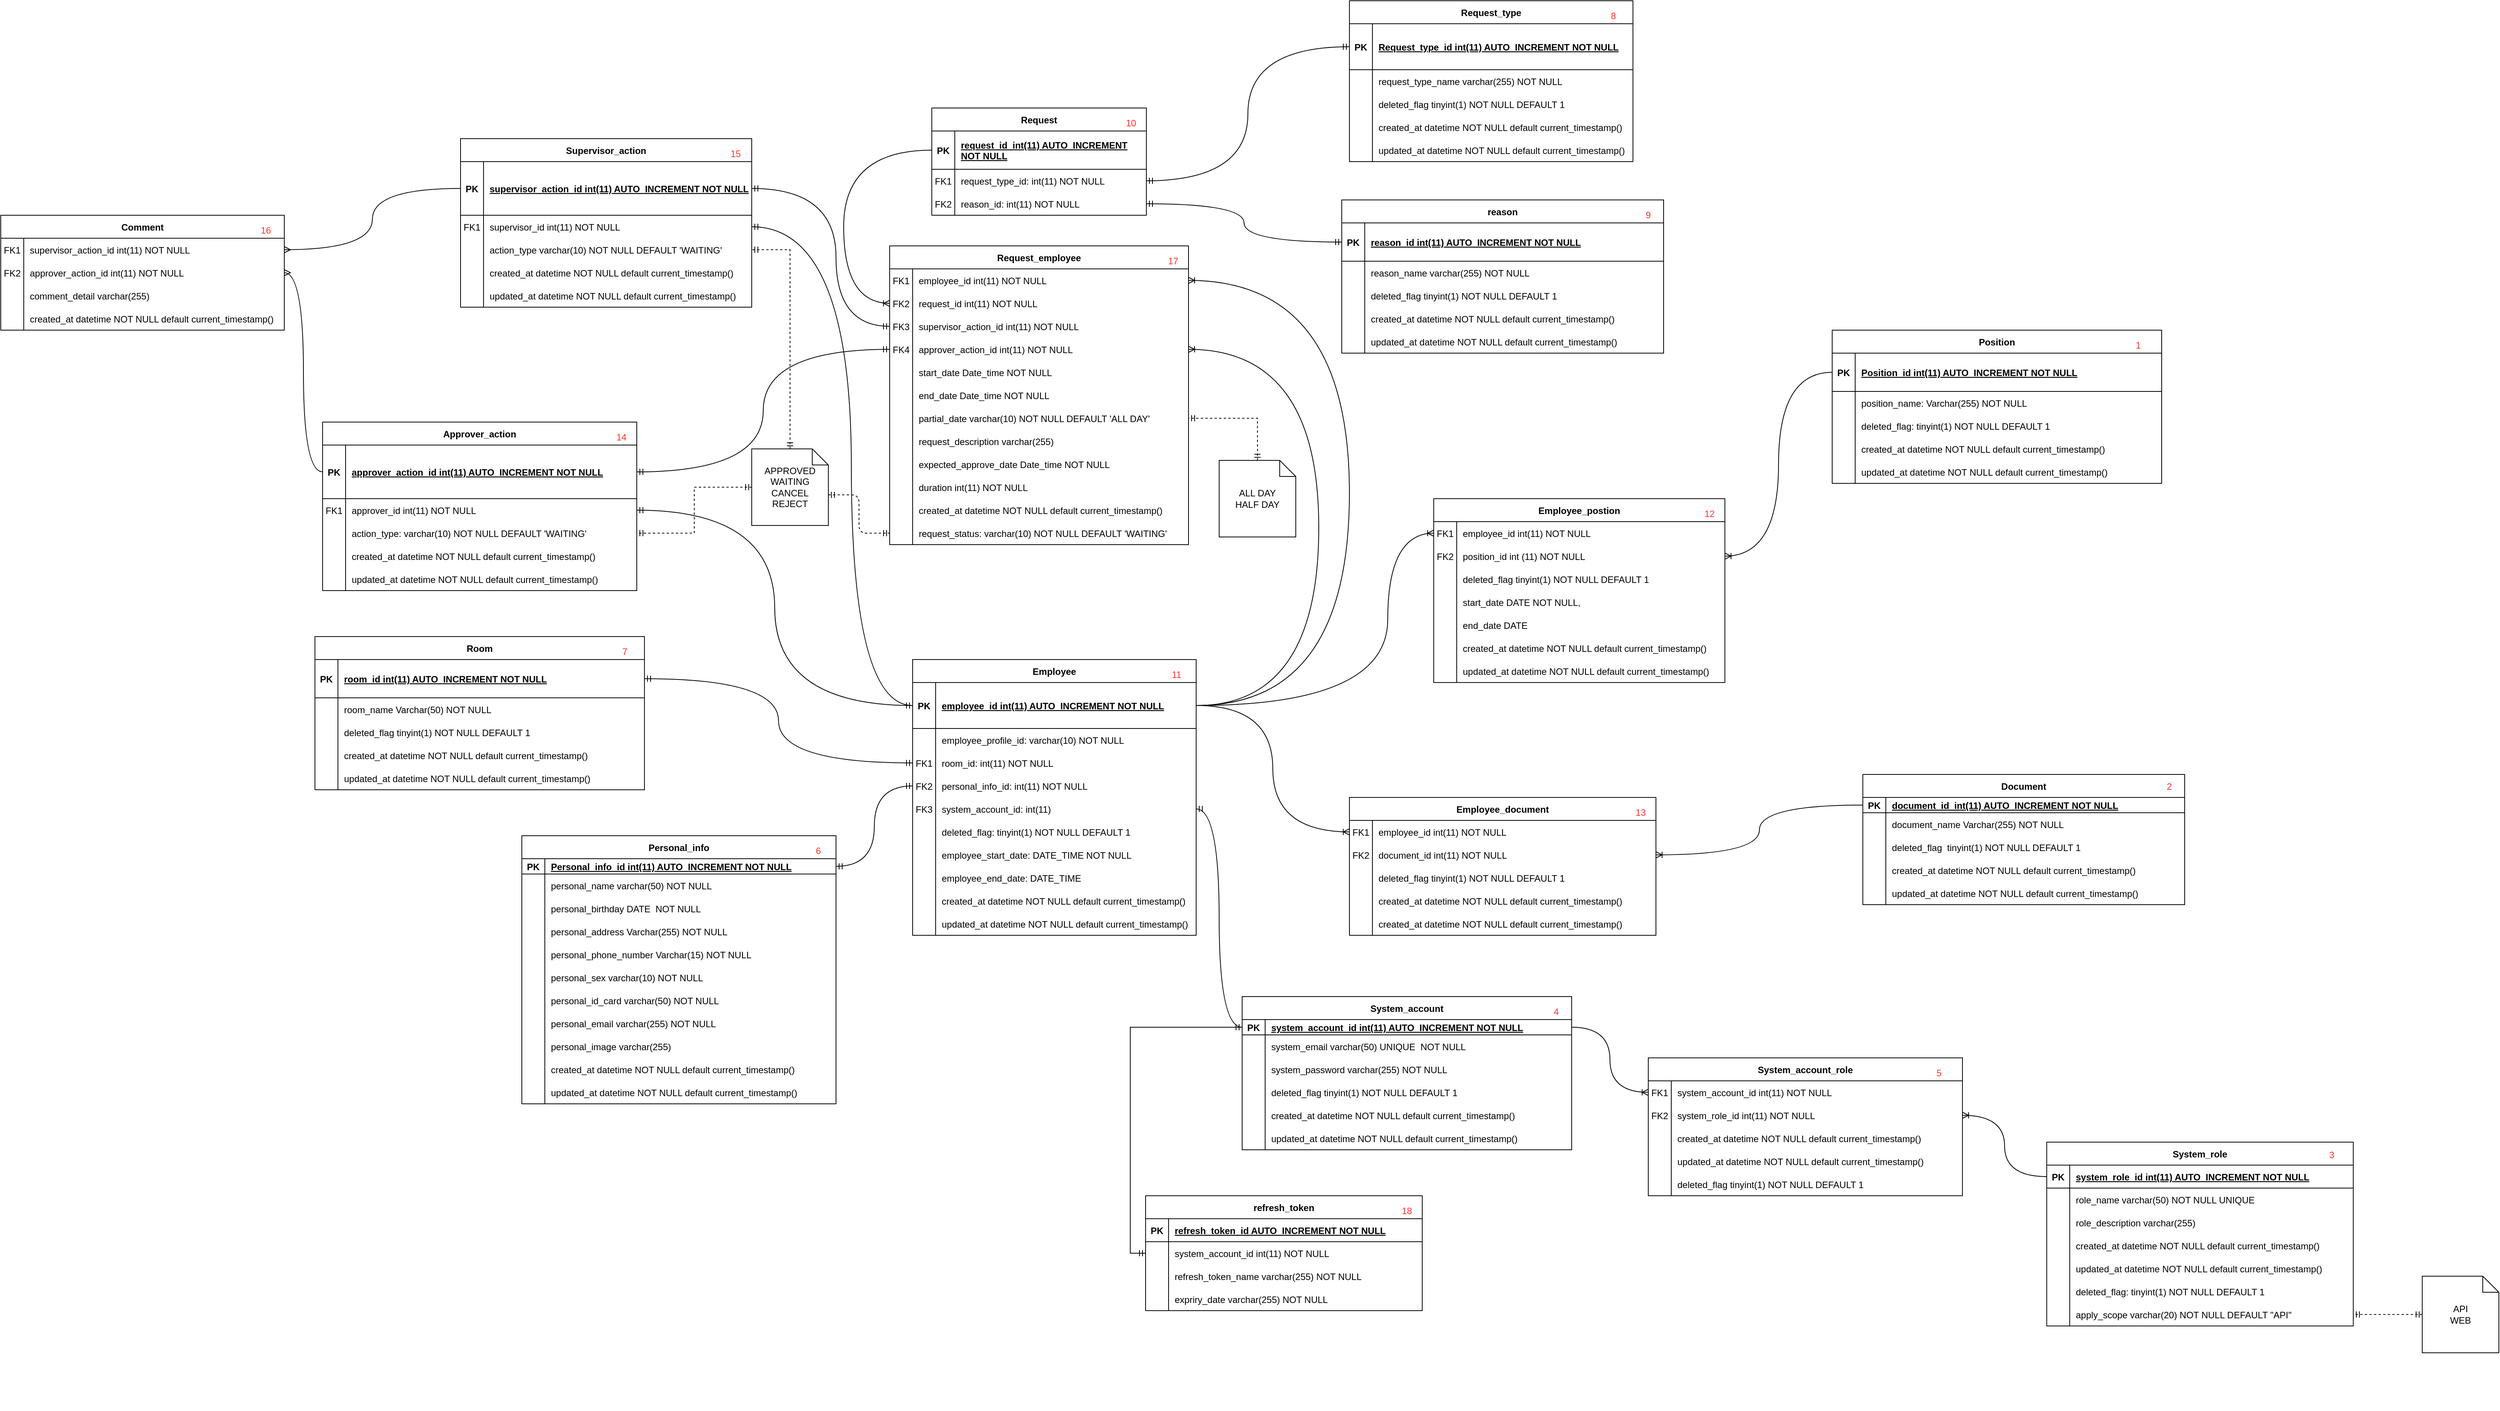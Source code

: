<mxfile version="13.9.9" type="device"><diagram id="R2lEEEUBdFMjLlhIrx00" name="Page-1"><mxGraphModel dx="1560" dy="706" grid="1" gridSize="10" guides="1" tooltips="1" connect="1" arrows="1" fold="1" page="1" pageScale="1" pageWidth="4681" pageHeight="3300" math="0" shadow="0" extFonts="Permanent Marker^https://fonts.googleapis.com/css?family=Permanent+Marker"><root><mxCell id="0"/><mxCell id="1" parent="0"/><mxCell id="Acu3W5HlisPWS-FhBZWO-106" value="" style="group" parent="1" vertex="1" connectable="0"><mxGeometry x="3010" y="1560" width="400" height="200" as="geometry"/></mxCell><mxCell id="vpgBQerLOrrzEmFsuMBF-100" value="System_role" style="shape=table;startSize=30;container=1;collapsible=1;childLayout=tableLayout;fixedRows=1;rowLines=0;fontStyle=1;align=center;resizeLast=1;" parent="Acu3W5HlisPWS-FhBZWO-106" vertex="1"><mxGeometry width="400" height="240" as="geometry"/></mxCell><mxCell id="vpgBQerLOrrzEmFsuMBF-101" value="" style="shape=partialRectangle;collapsible=0;dropTarget=0;pointerEvents=0;fillColor=none;top=0;left=0;bottom=1;right=0;points=[[0,0.5],[1,0.5]];portConstraint=eastwest;" parent="vpgBQerLOrrzEmFsuMBF-100" vertex="1"><mxGeometry y="30" width="400" height="30" as="geometry"/></mxCell><mxCell id="vpgBQerLOrrzEmFsuMBF-102" value="PK" style="shape=partialRectangle;connectable=0;fillColor=none;top=0;left=0;bottom=0;right=0;fontStyle=1;overflow=hidden;" parent="vpgBQerLOrrzEmFsuMBF-101" vertex="1"><mxGeometry width="30" height="30" as="geometry"/></mxCell><mxCell id="vpgBQerLOrrzEmFsuMBF-103" value="system_role_id int(11) AUTO_INCREMENT NOT NULL" style="shape=partialRectangle;connectable=0;fillColor=none;top=0;left=0;bottom=0;right=0;align=left;spacingLeft=6;fontStyle=5;overflow=hidden;" parent="vpgBQerLOrrzEmFsuMBF-101" vertex="1"><mxGeometry x="30" width="370" height="30" as="geometry"/></mxCell><mxCell id="vpgBQerLOrrzEmFsuMBF-104" value="" style="shape=partialRectangle;collapsible=0;dropTarget=0;pointerEvents=0;fillColor=none;top=0;left=0;bottom=0;right=0;points=[[0,0.5],[1,0.5]];portConstraint=eastwest;" parent="vpgBQerLOrrzEmFsuMBF-100" vertex="1"><mxGeometry y="60" width="400" height="30" as="geometry"/></mxCell><mxCell id="vpgBQerLOrrzEmFsuMBF-105" value="" style="shape=partialRectangle;connectable=0;fillColor=none;top=0;left=0;bottom=0;right=0;editable=1;overflow=hidden;" parent="vpgBQerLOrrzEmFsuMBF-104" vertex="1"><mxGeometry width="30" height="30" as="geometry"/></mxCell><mxCell id="vpgBQerLOrrzEmFsuMBF-106" value="role_name varchar(50) NOT NULL UNIQUE" style="shape=partialRectangle;connectable=0;fillColor=none;top=0;left=0;bottom=0;right=0;align=left;spacingLeft=6;overflow=hidden;" parent="vpgBQerLOrrzEmFsuMBF-104" vertex="1"><mxGeometry x="30" width="370" height="30" as="geometry"/></mxCell><mxCell id="vpgBQerLOrrzEmFsuMBF-107" value="" style="shape=partialRectangle;collapsible=0;dropTarget=0;pointerEvents=0;fillColor=none;top=0;left=0;bottom=0;right=0;points=[[0,0.5],[1,0.5]];portConstraint=eastwest;" parent="vpgBQerLOrrzEmFsuMBF-100" vertex="1"><mxGeometry y="90" width="400" height="30" as="geometry"/></mxCell><mxCell id="vpgBQerLOrrzEmFsuMBF-108" value="" style="shape=partialRectangle;connectable=0;fillColor=none;top=0;left=0;bottom=0;right=0;editable=1;overflow=hidden;" parent="vpgBQerLOrrzEmFsuMBF-107" vertex="1"><mxGeometry width="30" height="30" as="geometry"/></mxCell><mxCell id="vpgBQerLOrrzEmFsuMBF-109" value="role_description varchar(255)" style="shape=partialRectangle;connectable=0;fillColor=none;top=0;left=0;bottom=0;right=0;align=left;spacingLeft=6;overflow=hidden;" parent="vpgBQerLOrrzEmFsuMBF-107" vertex="1"><mxGeometry x="30" width="370" height="30" as="geometry"/></mxCell><mxCell id="vpgBQerLOrrzEmFsuMBF-110" value="" style="shape=partialRectangle;collapsible=0;dropTarget=0;pointerEvents=0;fillColor=none;top=0;left=0;bottom=0;right=0;points=[[0,0.5],[1,0.5]];portConstraint=eastwest;" parent="vpgBQerLOrrzEmFsuMBF-100" vertex="1"><mxGeometry y="120" width="400" height="30" as="geometry"/></mxCell><mxCell id="vpgBQerLOrrzEmFsuMBF-111" value="" style="shape=partialRectangle;connectable=0;fillColor=none;top=0;left=0;bottom=0;right=0;editable=1;overflow=hidden;" parent="vpgBQerLOrrzEmFsuMBF-110" vertex="1"><mxGeometry width="30" height="30" as="geometry"/></mxCell><mxCell id="vpgBQerLOrrzEmFsuMBF-112" value="created_at datetime NOT NULL default current_timestamp()" style="shape=partialRectangle;connectable=0;fillColor=none;top=0;left=0;bottom=0;right=0;align=left;spacingLeft=6;overflow=hidden;" parent="vpgBQerLOrrzEmFsuMBF-110" vertex="1"><mxGeometry x="30" width="370" height="30" as="geometry"/></mxCell><mxCell id="vpgBQerLOrrzEmFsuMBF-128" value="" style="shape=partialRectangle;collapsible=0;dropTarget=0;pointerEvents=0;fillColor=none;top=0;left=0;bottom=0;right=0;points=[[0,0.5],[1,0.5]];portConstraint=eastwest;" parent="vpgBQerLOrrzEmFsuMBF-100" vertex="1"><mxGeometry y="150" width="400" height="30" as="geometry"/></mxCell><mxCell id="vpgBQerLOrrzEmFsuMBF-129" value="" style="shape=partialRectangle;connectable=0;fillColor=none;top=0;left=0;bottom=0;right=0;editable=1;overflow=hidden;" parent="vpgBQerLOrrzEmFsuMBF-128" vertex="1"><mxGeometry width="30" height="30" as="geometry"/></mxCell><mxCell id="vpgBQerLOrrzEmFsuMBF-130" value="updated_at datetime NOT NULL default current_timestamp()" style="shape=partialRectangle;connectable=0;fillColor=none;top=0;left=0;bottom=0;right=0;align=left;spacingLeft=6;overflow=hidden;" parent="vpgBQerLOrrzEmFsuMBF-128" vertex="1"><mxGeometry x="30" width="370" height="30" as="geometry"/></mxCell><mxCell id="Sv5DEWNKkGsaKQowcuS7-1" value="" style="shape=partialRectangle;collapsible=0;dropTarget=0;pointerEvents=0;fillColor=none;top=0;left=0;bottom=0;right=0;points=[[0,0.5],[1,0.5]];portConstraint=eastwest;" parent="vpgBQerLOrrzEmFsuMBF-100" vertex="1"><mxGeometry y="180" width="400" height="30" as="geometry"/></mxCell><mxCell id="Sv5DEWNKkGsaKQowcuS7-2" value="" style="shape=partialRectangle;connectable=0;fillColor=none;top=0;left=0;bottom=0;right=0;editable=1;overflow=hidden;" parent="Sv5DEWNKkGsaKQowcuS7-1" vertex="1"><mxGeometry width="30" height="30" as="geometry"/></mxCell><mxCell id="Sv5DEWNKkGsaKQowcuS7-3" value="deleted_flag: tinyint(1) NOT NULL DEFAULT 1" style="shape=partialRectangle;connectable=0;fillColor=none;top=0;left=0;bottom=0;right=0;align=left;spacingLeft=6;overflow=hidden;" parent="Sv5DEWNKkGsaKQowcuS7-1" vertex="1"><mxGeometry x="30" width="370" height="30" as="geometry"/></mxCell><mxCell id="bNmJloH9g2m8pVV5VJlA-1" value="" style="shape=partialRectangle;collapsible=0;dropTarget=0;pointerEvents=0;fillColor=none;top=0;left=0;bottom=0;right=0;points=[[0,0.5],[1,0.5]];portConstraint=eastwest;" parent="vpgBQerLOrrzEmFsuMBF-100" vertex="1"><mxGeometry y="210" width="400" height="30" as="geometry"/></mxCell><mxCell id="bNmJloH9g2m8pVV5VJlA-2" value="" style="shape=partialRectangle;connectable=0;fillColor=none;top=0;left=0;bottom=0;right=0;editable=1;overflow=hidden;" parent="bNmJloH9g2m8pVV5VJlA-1" vertex="1"><mxGeometry width="30" height="30" as="geometry"/></mxCell><mxCell id="bNmJloH9g2m8pVV5VJlA-3" value="apply_scope varchar(20) NOT NULL DEFAULT &quot;API&quot;" style="shape=partialRectangle;connectable=0;fillColor=none;top=0;left=0;bottom=0;right=0;align=left;spacingLeft=6;overflow=hidden;" parent="bNmJloH9g2m8pVV5VJlA-1" vertex="1"><mxGeometry x="30" width="370" height="30" as="geometry"/></mxCell><mxCell id="Acu3W5HlisPWS-FhBZWO-3" value="3" style="text;html=1;strokeColor=none;fillColor=none;align=center;verticalAlign=middle;whiteSpace=wrap;rounded=0;fontColor=#FF3333;" parent="Acu3W5HlisPWS-FhBZWO-106" vertex="1"><mxGeometry x="342.5" y="8.333" width="57.5" height="16.667" as="geometry"/></mxCell><mxCell id="vpgBQerLOrrzEmFsuMBF-2" style="edgeStyle=orthogonalEdgeStyle;rounded=0;orthogonalLoop=1;jettySize=auto;html=1;entryX=0;entryY=0.5;entryDx=0;entryDy=0;curved=1;endArrow=ERmandOne;endFill=0;startArrow=ERmandOne;startFill=0;" parent="1" source="0KQP678Lwq6wVrSNn1ts-28" target="0KQP678Lwq6wVrSNn1ts-17" edge="1"><mxGeometry relative="1" as="geometry"/></mxCell><mxCell id="vpgBQerLOrrzEmFsuMBF-4" style="edgeStyle=orthogonalEdgeStyle;curved=1;rounded=0;orthogonalLoop=1;jettySize=auto;html=1;exitX=1;exitY=0.5;exitDx=0;exitDy=0;entryX=0;entryY=0.5;entryDx=0;entryDy=0;endArrow=ERmandOne;endFill=0;startArrow=ERmandOne;startFill=0;" parent="1" source="0KQP678Lwq6wVrSNn1ts-48" target="0KQP678Lwq6wVrSNn1ts-24" edge="1"><mxGeometry relative="1" as="geometry"/></mxCell><mxCell id="vpgBQerLOrrzEmFsuMBF-35" style="edgeStyle=orthogonalEdgeStyle;curved=1;rounded=0;orthogonalLoop=1;jettySize=auto;html=1;entryX=0;entryY=0.5;entryDx=0;entryDy=0;endArrow=ERoneToMany;endFill=0;" parent="1" source="C-vyLk0tnHw3VtMMgP7b-24" target="vpgBQerLOrrzEmFsuMBF-26" edge="1"><mxGeometry relative="1" as="geometry"><Array as="points"><mxPoint x="2150" y="990"/><mxPoint x="2150" y="765"/></Array></mxGeometry></mxCell><mxCell id="vpgBQerLOrrzEmFsuMBF-36" style="edgeStyle=orthogonalEdgeStyle;curved=1;rounded=0;orthogonalLoop=1;jettySize=auto;html=1;entryX=1;entryY=0.5;entryDx=0;entryDy=0;endArrow=ERoneToMany;endFill=0;" parent="1" source="vpgBQerLOrrzEmFsuMBF-6" target="vpgBQerLOrrzEmFsuMBF-29" edge="1"><mxGeometry relative="1" as="geometry"/></mxCell><mxCell id="vpgBQerLOrrzEmFsuMBF-80" style="edgeStyle=orthogonalEdgeStyle;curved=1;rounded=0;orthogonalLoop=1;jettySize=auto;html=1;entryX=1;entryY=0.5;entryDx=0;entryDy=0;endArrow=ERoneToMany;endFill=0;" parent="1" source="vpgBQerLOrrzEmFsuMBF-44" target="vpgBQerLOrrzEmFsuMBF-66" edge="1"><mxGeometry relative="1" as="geometry"/></mxCell><mxCell id="vpgBQerLOrrzEmFsuMBF-134" style="edgeStyle=orthogonalEdgeStyle;curved=1;rounded=0;orthogonalLoop=1;jettySize=auto;html=1;entryX=0;entryY=0.5;entryDx=0;entryDy=0;endArrow=ERoneToMany;endFill=0;" parent="1" source="vpgBQerLOrrzEmFsuMBF-88" target="vpgBQerLOrrzEmFsuMBF-117" edge="1"><mxGeometry relative="1" as="geometry"/></mxCell><mxCell id="vpgBQerLOrrzEmFsuMBF-136" style="edgeStyle=orthogonalEdgeStyle;curved=1;rounded=0;orthogonalLoop=1;jettySize=auto;html=1;entryX=1;entryY=0.5;entryDx=0;entryDy=0;endArrow=ERmandOne;endFill=0;startArrow=ERmandOne;startFill=0;" parent="1" source="vpgBQerLOrrzEmFsuMBF-88" target="0KQP678Lwq6wVrSNn1ts-11" edge="1"><mxGeometry relative="1" as="geometry"/></mxCell><mxCell id="vpgBQerLOrrzEmFsuMBF-172" style="edgeStyle=orthogonalEdgeStyle;curved=1;rounded=0;orthogonalLoop=1;jettySize=auto;html=1;entryX=0;entryY=0.5;entryDx=0;entryDy=0;endArrow=ERoneToMany;endFill=0;" parent="1" source="C-vyLk0tnHw3VtMMgP7b-24" target="vpgBQerLOrrzEmFsuMBF-63" edge="1"><mxGeometry relative="1" as="geometry"/></mxCell><mxCell id="vpgBQerLOrrzEmFsuMBF-183" value="Request_employee" style="shape=table;startSize=30;container=1;collapsible=1;childLayout=tableLayout;fixedRows=1;rowLines=0;fontStyle=1;align=center;resizeLast=1;" parent="1" vertex="1"><mxGeometry x="1500" y="390" width="390" height="390" as="geometry"/></mxCell><mxCell id="vpgBQerLOrrzEmFsuMBF-187" value="" style="shape=partialRectangle;collapsible=0;dropTarget=0;pointerEvents=0;fillColor=none;top=0;left=0;bottom=0;right=0;points=[[0,0.5],[1,0.5]];portConstraint=eastwest;" parent="vpgBQerLOrrzEmFsuMBF-183" vertex="1"><mxGeometry y="30" width="390" height="30" as="geometry"/></mxCell><mxCell id="vpgBQerLOrrzEmFsuMBF-188" value="FK1" style="shape=partialRectangle;connectable=0;fillColor=none;top=0;left=0;bottom=0;right=0;editable=1;overflow=hidden;" parent="vpgBQerLOrrzEmFsuMBF-187" vertex="1"><mxGeometry width="30" height="30" as="geometry"/></mxCell><mxCell id="vpgBQerLOrrzEmFsuMBF-189" value="employee_id int(11) NOT NULL" style="shape=partialRectangle;connectable=0;fillColor=none;top=0;left=0;bottom=0;right=0;align=left;spacingLeft=6;overflow=hidden;" parent="vpgBQerLOrrzEmFsuMBF-187" vertex="1"><mxGeometry x="30" width="360" height="30" as="geometry"/></mxCell><mxCell id="vpgBQerLOrrzEmFsuMBF-190" value="" style="shape=partialRectangle;collapsible=0;dropTarget=0;pointerEvents=0;fillColor=none;top=0;left=0;bottom=0;right=0;points=[[0,0.5],[1,0.5]];portConstraint=eastwest;" parent="vpgBQerLOrrzEmFsuMBF-183" vertex="1"><mxGeometry y="60" width="390" height="30" as="geometry"/></mxCell><mxCell id="vpgBQerLOrrzEmFsuMBF-191" value="FK2" style="shape=partialRectangle;connectable=0;fillColor=none;top=0;left=0;bottom=0;right=0;editable=1;overflow=hidden;" parent="vpgBQerLOrrzEmFsuMBF-190" vertex="1"><mxGeometry width="30" height="30" as="geometry"/></mxCell><mxCell id="vpgBQerLOrrzEmFsuMBF-192" value="request_id int(11) NOT NULL" style="shape=partialRectangle;connectable=0;fillColor=none;top=0;left=0;bottom=0;right=0;align=left;spacingLeft=6;overflow=hidden;" parent="vpgBQerLOrrzEmFsuMBF-190" vertex="1"><mxGeometry x="30" width="360" height="30" as="geometry"/></mxCell><mxCell id="-9Gis6_spzLrPv2by5lZ-23" value="" style="shape=partialRectangle;collapsible=0;dropTarget=0;pointerEvents=0;fillColor=none;top=0;left=0;bottom=0;right=0;points=[[0,0.5],[1,0.5]];portConstraint=eastwest;" parent="vpgBQerLOrrzEmFsuMBF-183" vertex="1"><mxGeometry y="90" width="390" height="30" as="geometry"/></mxCell><mxCell id="-9Gis6_spzLrPv2by5lZ-24" value="FK3" style="shape=partialRectangle;connectable=0;fillColor=none;top=0;left=0;bottom=0;right=0;editable=1;overflow=hidden;" parent="-9Gis6_spzLrPv2by5lZ-23" vertex="1"><mxGeometry width="30" height="30" as="geometry"/></mxCell><mxCell id="-9Gis6_spzLrPv2by5lZ-25" value="supervisor_action_id int(11) NOT NULL" style="shape=partialRectangle;connectable=0;fillColor=none;top=0;left=0;bottom=0;right=0;align=left;spacingLeft=6;overflow=hidden;" parent="-9Gis6_spzLrPv2by5lZ-23" vertex="1"><mxGeometry x="30" width="360" height="30" as="geometry"/></mxCell><mxCell id="vpgBQerLOrrzEmFsuMBF-193" value="" style="shape=partialRectangle;collapsible=0;dropTarget=0;pointerEvents=0;fillColor=none;top=0;left=0;bottom=0;right=0;points=[[0,0.5],[1,0.5]];portConstraint=eastwest;" parent="vpgBQerLOrrzEmFsuMBF-183" vertex="1"><mxGeometry y="120" width="390" height="30" as="geometry"/></mxCell><mxCell id="vpgBQerLOrrzEmFsuMBF-194" value="FK4" style="shape=partialRectangle;connectable=0;fillColor=none;top=0;left=0;bottom=0;right=0;editable=1;overflow=hidden;" parent="vpgBQerLOrrzEmFsuMBF-193" vertex="1"><mxGeometry width="30" height="30" as="geometry"/></mxCell><mxCell id="vpgBQerLOrrzEmFsuMBF-195" value="approver_action_id int(11) NOT NULL" style="shape=partialRectangle;connectable=0;fillColor=none;top=0;left=0;bottom=0;right=0;align=left;spacingLeft=6;overflow=hidden;" parent="vpgBQerLOrrzEmFsuMBF-193" vertex="1"><mxGeometry x="30" width="360" height="30" as="geometry"/></mxCell><mxCell id="-9Gis6_spzLrPv2by5lZ-29" value="" style="shape=partialRectangle;collapsible=0;dropTarget=0;pointerEvents=0;fillColor=none;top=0;left=0;bottom=0;right=0;points=[[0,0.5],[1,0.5]];portConstraint=eastwest;" parent="vpgBQerLOrrzEmFsuMBF-183" vertex="1"><mxGeometry y="150" width="390" height="30" as="geometry"/></mxCell><mxCell id="-9Gis6_spzLrPv2by5lZ-30" value="" style="shape=partialRectangle;connectable=0;fillColor=none;top=0;left=0;bottom=0;right=0;editable=1;overflow=hidden;" parent="-9Gis6_spzLrPv2by5lZ-29" vertex="1"><mxGeometry width="30" height="30" as="geometry"/></mxCell><mxCell id="-9Gis6_spzLrPv2by5lZ-31" value="start_date Date_time NOT NULL" style="shape=partialRectangle;connectable=0;fillColor=none;top=0;left=0;bottom=0;right=0;align=left;spacingLeft=6;overflow=hidden;" parent="-9Gis6_spzLrPv2by5lZ-29" vertex="1"><mxGeometry x="30" width="360" height="30" as="geometry"/></mxCell><mxCell id="-9Gis6_spzLrPv2by5lZ-32" value="" style="shape=partialRectangle;collapsible=0;dropTarget=0;pointerEvents=0;fillColor=none;top=0;left=0;bottom=0;right=0;points=[[0,0.5],[1,0.5]];portConstraint=eastwest;" parent="vpgBQerLOrrzEmFsuMBF-183" vertex="1"><mxGeometry y="180" width="390" height="30" as="geometry"/></mxCell><mxCell id="-9Gis6_spzLrPv2by5lZ-33" value="" style="shape=partialRectangle;connectable=0;fillColor=none;top=0;left=0;bottom=0;right=0;editable=1;overflow=hidden;" parent="-9Gis6_spzLrPv2by5lZ-32" vertex="1"><mxGeometry width="30" height="30" as="geometry"/></mxCell><mxCell id="-9Gis6_spzLrPv2by5lZ-34" value="end_date Date_time NOT NULL" style="shape=partialRectangle;connectable=0;fillColor=none;top=0;left=0;bottom=0;right=0;align=left;spacingLeft=6;overflow=hidden;" parent="-9Gis6_spzLrPv2by5lZ-32" vertex="1"><mxGeometry x="30" width="360" height="30" as="geometry"/></mxCell><mxCell id="-9Gis6_spzLrPv2by5lZ-35" value="" style="shape=partialRectangle;collapsible=0;dropTarget=0;pointerEvents=0;fillColor=none;top=0;left=0;bottom=0;right=0;points=[[0,0.5],[1,0.5]];portConstraint=eastwest;" parent="vpgBQerLOrrzEmFsuMBF-183" vertex="1"><mxGeometry y="210" width="390" height="30" as="geometry"/></mxCell><mxCell id="-9Gis6_spzLrPv2by5lZ-36" value="" style="shape=partialRectangle;connectable=0;fillColor=none;top=0;left=0;bottom=0;right=0;editable=1;overflow=hidden;" parent="-9Gis6_spzLrPv2by5lZ-35" vertex="1"><mxGeometry width="30" height="30" as="geometry"/></mxCell><mxCell id="-9Gis6_spzLrPv2by5lZ-37" value="partial_date varchar(10) NOT NULL DEFAULT 'ALL DAY'" style="shape=partialRectangle;connectable=0;fillColor=none;top=0;left=0;bottom=0;right=0;align=left;spacingLeft=6;overflow=hidden;" parent="-9Gis6_spzLrPv2by5lZ-35" vertex="1"><mxGeometry x="30" width="360" height="30" as="geometry"/></mxCell><mxCell id="-9Gis6_spzLrPv2by5lZ-55" value="" style="shape=partialRectangle;collapsible=0;dropTarget=0;pointerEvents=0;fillColor=none;top=0;left=0;bottom=0;right=0;points=[[0,0.5],[1,0.5]];portConstraint=eastwest;" parent="vpgBQerLOrrzEmFsuMBF-183" vertex="1"><mxGeometry y="240" width="390" height="30" as="geometry"/></mxCell><mxCell id="-9Gis6_spzLrPv2by5lZ-56" value="" style="shape=partialRectangle;connectable=0;fillColor=none;top=0;left=0;bottom=0;right=0;editable=1;overflow=hidden;" parent="-9Gis6_spzLrPv2by5lZ-55" vertex="1"><mxGeometry width="30" height="30" as="geometry"/></mxCell><mxCell id="-9Gis6_spzLrPv2by5lZ-57" value="request_description varchar(255)" style="shape=partialRectangle;connectable=0;fillColor=none;top=0;left=0;bottom=0;right=0;align=left;spacingLeft=6;overflow=hidden;" parent="-9Gis6_spzLrPv2by5lZ-55" vertex="1"><mxGeometry x="30" width="360" height="30" as="geometry"/></mxCell><mxCell id="-9Gis6_spzLrPv2by5lZ-58" value="" style="shape=partialRectangle;collapsible=0;dropTarget=0;pointerEvents=0;fillColor=none;top=0;left=0;bottom=0;right=0;points=[[0,0.5],[1,0.5]];portConstraint=eastwest;" parent="vpgBQerLOrrzEmFsuMBF-183" vertex="1"><mxGeometry y="270" width="390" height="30" as="geometry"/></mxCell><mxCell id="-9Gis6_spzLrPv2by5lZ-59" value="" style="shape=partialRectangle;connectable=0;fillColor=none;top=0;left=0;bottom=0;right=0;editable=1;overflow=hidden;" parent="-9Gis6_spzLrPv2by5lZ-58" vertex="1"><mxGeometry width="30" height="30" as="geometry"/></mxCell><mxCell id="-9Gis6_spzLrPv2by5lZ-60" value="expected_approve_date Date_time NOT NULL" style="shape=partialRectangle;connectable=0;fillColor=none;top=0;left=0;bottom=0;right=0;align=left;spacingLeft=6;overflow=hidden;" parent="-9Gis6_spzLrPv2by5lZ-58" vertex="1"><mxGeometry x="30" width="360" height="30" as="geometry"/></mxCell><mxCell id="-9Gis6_spzLrPv2by5lZ-61" value="" style="shape=partialRectangle;collapsible=0;dropTarget=0;pointerEvents=0;fillColor=none;top=0;left=0;bottom=0;right=0;points=[[0,0.5],[1,0.5]];portConstraint=eastwest;" parent="vpgBQerLOrrzEmFsuMBF-183" vertex="1"><mxGeometry y="300" width="390" height="30" as="geometry"/></mxCell><mxCell id="-9Gis6_spzLrPv2by5lZ-62" value="" style="shape=partialRectangle;connectable=0;fillColor=none;top=0;left=0;bottom=0;right=0;editable=1;overflow=hidden;" parent="-9Gis6_spzLrPv2by5lZ-61" vertex="1"><mxGeometry width="30" height="30" as="geometry"/></mxCell><mxCell id="-9Gis6_spzLrPv2by5lZ-63" value="duration int(11) NOT NULL" style="shape=partialRectangle;connectable=0;fillColor=none;top=0;left=0;bottom=0;right=0;align=left;spacingLeft=6;overflow=hidden;" parent="-9Gis6_spzLrPv2by5lZ-61" vertex="1"><mxGeometry x="30" width="360" height="30" as="geometry"/></mxCell><mxCell id="-9Gis6_spzLrPv2by5lZ-64" value="" style="shape=partialRectangle;collapsible=0;dropTarget=0;pointerEvents=0;fillColor=none;top=0;left=0;bottom=0;right=0;points=[[0,0.5],[1,0.5]];portConstraint=eastwest;" parent="vpgBQerLOrrzEmFsuMBF-183" vertex="1"><mxGeometry y="330" width="390" height="30" as="geometry"/></mxCell><mxCell id="-9Gis6_spzLrPv2by5lZ-65" value="" style="shape=partialRectangle;connectable=0;fillColor=none;top=0;left=0;bottom=0;right=0;editable=1;overflow=hidden;" parent="-9Gis6_spzLrPv2by5lZ-64" vertex="1"><mxGeometry width="30" height="30" as="geometry"/></mxCell><mxCell id="-9Gis6_spzLrPv2by5lZ-66" value="created_at datetime NOT NULL default current_timestamp()" style="shape=partialRectangle;connectable=0;fillColor=none;top=0;left=0;bottom=0;right=0;align=left;spacingLeft=6;overflow=hidden;" parent="-9Gis6_spzLrPv2by5lZ-64" vertex="1"><mxGeometry x="30" width="360" height="30" as="geometry"/></mxCell><mxCell id="-9Gis6_spzLrPv2by5lZ-74" value="" style="shape=partialRectangle;collapsible=0;dropTarget=0;pointerEvents=0;fillColor=none;top=0;left=0;bottom=0;right=0;points=[[0,0.5],[1,0.5]];portConstraint=eastwest;" parent="vpgBQerLOrrzEmFsuMBF-183" vertex="1"><mxGeometry y="360" width="390" height="30" as="geometry"/></mxCell><mxCell id="-9Gis6_spzLrPv2by5lZ-75" value="" style="shape=partialRectangle;connectable=0;fillColor=none;top=0;left=0;bottom=0;right=0;editable=1;overflow=hidden;" parent="-9Gis6_spzLrPv2by5lZ-74" vertex="1"><mxGeometry width="30" height="30" as="geometry"/></mxCell><mxCell id="-9Gis6_spzLrPv2by5lZ-76" value="request_status: varchar(10) NOT NULL DEFAULT 'WAITING'" style="shape=partialRectangle;connectable=0;fillColor=none;top=0;left=0;bottom=0;right=0;align=left;spacingLeft=6;overflow=hidden;" parent="-9Gis6_spzLrPv2by5lZ-74" vertex="1"><mxGeometry x="30" width="360" height="30" as="geometry"/></mxCell><mxCell id="-9Gis6_spzLrPv2by5lZ-15" style="edgeStyle=orthogonalEdgeStyle;rounded=0;orthogonalLoop=1;jettySize=auto;html=1;entryX=1;entryY=0.5;entryDx=0;entryDy=0;endArrow=ERmandOne;endFill=0;curved=1;startArrow=ERmandOne;startFill=0;" parent="1" source="-9Gis6_spzLrPv2by5lZ-2" target="vpgBQerLOrrzEmFsuMBF-159" edge="1"><mxGeometry relative="1" as="geometry"/></mxCell><mxCell id="-9Gis6_spzLrPv2by5lZ-21" style="edgeStyle=orthogonalEdgeStyle;curved=1;rounded=0;orthogonalLoop=1;jettySize=auto;html=1;entryX=0;entryY=0.5;entryDx=0;entryDy=0;endArrow=ERoneToMany;endFill=0;exitX=0;exitY=0.5;exitDx=0;exitDy=0;" parent="1" source="vpgBQerLOrrzEmFsuMBF-156" target="vpgBQerLOrrzEmFsuMBF-190" edge="1"><mxGeometry relative="1" as="geometry"><mxPoint x="1520" y="300" as="sourcePoint"/><Array as="points"><mxPoint x="1440" y="265"/><mxPoint x="1440" y="465"/></Array></mxGeometry></mxCell><mxCell id="-9Gis6_spzLrPv2by5lZ-22" style="edgeStyle=orthogonalEdgeStyle;curved=1;rounded=0;orthogonalLoop=1;jettySize=auto;html=1;exitX=1;exitY=0.5;exitDx=0;exitDy=0;entryX=1;entryY=0.5;entryDx=0;entryDy=0;endArrow=ERoneToMany;endFill=0;" parent="1" source="C-vyLk0tnHw3VtMMgP7b-24" target="vpgBQerLOrrzEmFsuMBF-187" edge="1"><mxGeometry relative="1" as="geometry"><Array as="points"><mxPoint x="2100" y="990"/><mxPoint x="2100" y="435"/></Array></mxGeometry></mxCell><mxCell id="-9Gis6_spzLrPv2by5lZ-26" style="edgeStyle=orthogonalEdgeStyle;curved=1;rounded=0;orthogonalLoop=1;jettySize=auto;html=1;exitX=1;exitY=0.5;exitDx=0;exitDy=0;entryX=1;entryY=0.5;entryDx=0;entryDy=0;endArrow=ERoneToMany;endFill=0;" parent="1" source="C-vyLk0tnHw3VtMMgP7b-24" target="vpgBQerLOrrzEmFsuMBF-193" edge="1"><mxGeometry relative="1" as="geometry"><Array as="points"><mxPoint x="2060" y="990"/><mxPoint x="2060" y="525"/></Array></mxGeometry></mxCell><mxCell id="-9Gis6_spzLrPv2by5lZ-54" style="edgeStyle=orthogonalEdgeStyle;curved=1;rounded=0;orthogonalLoop=1;jettySize=auto;html=1;entryX=1;entryY=0.5;entryDx=0;entryDy=0;endArrow=ERmandOne;endFill=0;startArrow=ERmandOne;startFill=0;" parent="1" source="-9Gis6_spzLrPv2by5lZ-39" target="vpgBQerLOrrzEmFsuMBF-174" edge="1"><mxGeometry relative="1" as="geometry"/></mxCell><mxCell id="cOPWn2WJcGlCFgAoTKx6-52" style="edgeStyle=orthogonalEdgeStyle;rounded=0;orthogonalLoop=1;jettySize=auto;html=1;entryX=1;entryY=0.5;entryDx=0;entryDy=0;startArrow=ERmandOne;startFill=0;endArrow=ERmandOne;endFill=0;fontColor=#FF3333;dashed=1;" parent="1" source="-9Gis6_spzLrPv2by5lZ-90" target="cOPWn2WJcGlCFgAoTKx6-34" edge="1"><mxGeometry relative="1" as="geometry"/></mxCell><mxCell id="cOPWn2WJcGlCFgAoTKx6-53" style="edgeStyle=orthogonalEdgeStyle;rounded=0;orthogonalLoop=1;jettySize=auto;html=1;entryX=1;entryY=0.5;entryDx=0;entryDy=0;startArrow=ERmandOne;startFill=0;endArrow=ERmandOne;endFill=0;fontColor=#FF3333;dashed=1;" parent="1" source="-9Gis6_spzLrPv2by5lZ-90" target="cOPWn2WJcGlCFgAoTKx6-5" edge="1"><mxGeometry relative="1" as="geometry"/></mxCell><mxCell id="-9Gis6_spzLrPv2by5lZ-90" value="APPROVED&lt;br&gt;WAITING&lt;br&gt;CANCEL&lt;br&gt;REJECT" style="shape=note;size=21;whiteSpace=wrap;html=1;" parent="1" vertex="1"><mxGeometry x="1320" y="655" width="100" height="100" as="geometry"/></mxCell><mxCell id="-9Gis6_spzLrPv2by5lZ-94" value="" style="edgeStyle=orthogonalEdgeStyle;fontSize=12;html=1;endArrow=ERmandOne;startArrow=ERmandOne;dashed=1;entryX=0;entryY=0.5;entryDx=0;entryDy=0;exitX=0;exitY=0;exitDx=100;exitDy=60;exitPerimeter=0;" parent="1" source="-9Gis6_spzLrPv2by5lZ-90" target="-9Gis6_spzLrPv2by5lZ-74" edge="1"><mxGeometry width="100" height="100" relative="1" as="geometry"><mxPoint x="1423" y="701" as="sourcePoint"/><mxPoint x="1500" y="490" as="targetPoint"/></mxGeometry></mxCell><mxCell id="cOPWn2WJcGlCFgAoTKx6-23" style="edgeStyle=orthogonalEdgeStyle;curved=1;rounded=0;orthogonalLoop=1;jettySize=auto;html=1;entryX=0;entryY=0.5;entryDx=0;entryDy=0;startArrow=ERmandOne;startFill=0;endArrow=ERmandOne;endFill=0;" parent="1" source="cOPWn2WJcGlCFgAoTKx6-2" target="-9Gis6_spzLrPv2by5lZ-23" edge="1"><mxGeometry relative="1" as="geometry"><Array as="points"><mxPoint x="1430" y="315"/><mxPoint x="1430" y="495"/></Array></mxGeometry></mxCell><mxCell id="cOPWn2WJcGlCFgAoTKx6-27" value="Approver_action" style="shape=table;startSize=30;container=1;collapsible=1;childLayout=tableLayout;fixedRows=1;rowLines=0;fontStyle=1;align=center;resizeLast=1;" parent="1" vertex="1"><mxGeometry x="760" y="620" width="410" height="220" as="geometry"/></mxCell><mxCell id="cOPWn2WJcGlCFgAoTKx6-28" value="" style="shape=partialRectangle;collapsible=0;dropTarget=0;pointerEvents=0;fillColor=none;top=0;left=0;bottom=1;right=0;points=[[0,0.5],[1,0.5]];portConstraint=eastwest;" parent="cOPWn2WJcGlCFgAoTKx6-27" vertex="1"><mxGeometry y="30" width="410" height="70" as="geometry"/></mxCell><mxCell id="cOPWn2WJcGlCFgAoTKx6-29" value="PK" style="shape=partialRectangle;connectable=0;fillColor=none;top=0;left=0;bottom=0;right=0;fontStyle=1;overflow=hidden;" parent="cOPWn2WJcGlCFgAoTKx6-28" vertex="1"><mxGeometry width="30" height="70" as="geometry"/></mxCell><mxCell id="cOPWn2WJcGlCFgAoTKx6-30" value="approver_action_id int(11) AUTO_INCREMENT NOT NULL" style="shape=partialRectangle;connectable=0;fillColor=none;top=0;left=0;bottom=0;right=0;align=left;spacingLeft=6;fontStyle=5;overflow=hidden;" parent="cOPWn2WJcGlCFgAoTKx6-28" vertex="1"><mxGeometry x="30" width="380" height="70" as="geometry"/></mxCell><mxCell id="cOPWn2WJcGlCFgAoTKx6-31" value="" style="shape=partialRectangle;collapsible=0;dropTarget=0;pointerEvents=0;fillColor=none;top=0;left=0;bottom=0;right=0;points=[[0,0.5],[1,0.5]];portConstraint=eastwest;" parent="cOPWn2WJcGlCFgAoTKx6-27" vertex="1"><mxGeometry y="100" width="410" height="30" as="geometry"/></mxCell><mxCell id="cOPWn2WJcGlCFgAoTKx6-32" value="FK1" style="shape=partialRectangle;connectable=0;fillColor=none;top=0;left=0;bottom=0;right=0;editable=1;overflow=hidden;" parent="cOPWn2WJcGlCFgAoTKx6-31" vertex="1"><mxGeometry width="30" height="30" as="geometry"/></mxCell><mxCell id="cOPWn2WJcGlCFgAoTKx6-33" value="approver_id int(11) NOT NULL" style="shape=partialRectangle;connectable=0;fillColor=none;top=0;left=0;bottom=0;right=0;align=left;spacingLeft=6;overflow=hidden;" parent="cOPWn2WJcGlCFgAoTKx6-31" vertex="1"><mxGeometry x="30" width="380" height="30" as="geometry"/></mxCell><mxCell id="cOPWn2WJcGlCFgAoTKx6-34" value="" style="shape=partialRectangle;collapsible=0;dropTarget=0;pointerEvents=0;fillColor=none;top=0;left=0;bottom=0;right=0;points=[[0,0.5],[1,0.5]];portConstraint=eastwest;" parent="cOPWn2WJcGlCFgAoTKx6-27" vertex="1"><mxGeometry y="130" width="410" height="30" as="geometry"/></mxCell><mxCell id="cOPWn2WJcGlCFgAoTKx6-35" value="" style="shape=partialRectangle;connectable=0;fillColor=none;top=0;left=0;bottom=0;right=0;editable=1;overflow=hidden;" parent="cOPWn2WJcGlCFgAoTKx6-34" vertex="1"><mxGeometry width="30" height="30" as="geometry"/></mxCell><mxCell id="cOPWn2WJcGlCFgAoTKx6-36" value="action_type: varchar(10) NOT NULL DEFAULT 'WAITING'" style="shape=partialRectangle;connectable=0;fillColor=none;top=0;left=0;bottom=0;right=0;align=left;spacingLeft=6;overflow=hidden;" parent="cOPWn2WJcGlCFgAoTKx6-34" vertex="1"><mxGeometry x="30" width="380" height="30" as="geometry"/></mxCell><mxCell id="cOPWn2WJcGlCFgAoTKx6-40" value="" style="shape=partialRectangle;collapsible=0;dropTarget=0;pointerEvents=0;fillColor=none;top=0;left=0;bottom=0;right=0;points=[[0,0.5],[1,0.5]];portConstraint=eastwest;" parent="cOPWn2WJcGlCFgAoTKx6-27" vertex="1"><mxGeometry y="160" width="410" height="30" as="geometry"/></mxCell><mxCell id="cOPWn2WJcGlCFgAoTKx6-41" value="" style="shape=partialRectangle;connectable=0;fillColor=none;top=0;left=0;bottom=0;right=0;editable=1;overflow=hidden;" parent="cOPWn2WJcGlCFgAoTKx6-40" vertex="1"><mxGeometry width="30" height="30" as="geometry"/></mxCell><mxCell id="cOPWn2WJcGlCFgAoTKx6-42" value="created_at datetime NOT NULL default current_timestamp()" style="shape=partialRectangle;connectable=0;fillColor=none;top=0;left=0;bottom=0;right=0;align=left;spacingLeft=6;overflow=hidden;" parent="cOPWn2WJcGlCFgAoTKx6-40" vertex="1"><mxGeometry x="30" width="380" height="30" as="geometry"/></mxCell><mxCell id="cOPWn2WJcGlCFgAoTKx6-43" value="" style="shape=partialRectangle;collapsible=0;dropTarget=0;pointerEvents=0;fillColor=none;top=0;left=0;bottom=0;right=0;points=[[0,0.5],[1,0.5]];portConstraint=eastwest;" parent="cOPWn2WJcGlCFgAoTKx6-27" vertex="1"><mxGeometry y="190" width="410" height="30" as="geometry"/></mxCell><mxCell id="cOPWn2WJcGlCFgAoTKx6-44" value="" style="shape=partialRectangle;connectable=0;fillColor=none;top=0;left=0;bottom=0;right=0;editable=1;overflow=hidden;" parent="cOPWn2WJcGlCFgAoTKx6-43" vertex="1"><mxGeometry width="30" height="30" as="geometry"/></mxCell><mxCell id="cOPWn2WJcGlCFgAoTKx6-45" value="updated_at datetime NOT NULL default current_timestamp()" style="shape=partialRectangle;connectable=0;fillColor=none;top=0;left=0;bottom=0;right=0;align=left;spacingLeft=6;overflow=hidden;" parent="cOPWn2WJcGlCFgAoTKx6-43" vertex="1"><mxGeometry x="30" width="380" height="30" as="geometry"/></mxCell><mxCell id="cOPWn2WJcGlCFgAoTKx6-57" style="edgeStyle=orthogonalEdgeStyle;curved=1;rounded=0;orthogonalLoop=1;jettySize=auto;html=1;entryX=0;entryY=0.5;entryDx=0;entryDy=0;startArrow=ERmandOne;startFill=0;endArrow=ERmandOne;endFill=0;fontColor=#FF3333;" parent="1" source="cOPWn2WJcGlCFgAoTKx6-28" target="vpgBQerLOrrzEmFsuMBF-193" edge="1"><mxGeometry relative="1" as="geometry"/></mxCell><mxCell id="cOPWn2WJcGlCFgAoTKx6-71" style="edgeStyle=orthogonalEdgeStyle;curved=1;rounded=0;orthogonalLoop=1;jettySize=auto;html=1;entryX=1;entryY=0.5;entryDx=0;entryDy=0;startArrow=none;startFill=0;endArrow=ERmany;endFill=0;fontColor=#000000;" parent="1" source="cOPWn2WJcGlCFgAoTKx6-2" target="cOPWn2WJcGlCFgAoTKx6-62" edge="1"><mxGeometry relative="1" as="geometry"/></mxCell><mxCell id="cOPWn2WJcGlCFgAoTKx6-82" style="edgeStyle=orthogonalEdgeStyle;curved=1;rounded=0;orthogonalLoop=1;jettySize=auto;html=1;entryX=1;entryY=0.5;entryDx=0;entryDy=0;startArrow=ERmandOne;startFill=0;endArrow=ERmandOne;endFill=0;fontColor=#000000;" parent="1" source="C-vyLk0tnHw3VtMMgP7b-24" target="cOPWn2WJcGlCFgAoTKx6-31" edge="1"><mxGeometry relative="1" as="geometry"/></mxCell><mxCell id="cOPWn2WJcGlCFgAoTKx6-84" style="edgeStyle=orthogonalEdgeStyle;curved=1;rounded=0;orthogonalLoop=1;jettySize=auto;html=1;entryX=1;entryY=0.5;entryDx=0;entryDy=0;startArrow=ERmandOne;startFill=0;endArrow=ERmandOne;endFill=0;fontColor=#000000;" parent="1" source="C-vyLk0tnHw3VtMMgP7b-24" target="cOPWn2WJcGlCFgAoTKx6-17" edge="1"><mxGeometry relative="1" as="geometry"><Array as="points"><mxPoint x="1450" y="990"/><mxPoint x="1450" y="365"/></Array></mxGeometry></mxCell><mxCell id="cOPWn2WJcGlCFgAoTKx6-87" style="edgeStyle=orthogonalEdgeStyle;curved=1;rounded=0;orthogonalLoop=1;jettySize=auto;html=1;entryX=1;entryY=0.5;entryDx=0;entryDy=0;startArrow=none;startFill=0;endArrow=ERmany;endFill=0;strokeColor=#000000;fontColor=#000000;" parent="1" source="cOPWn2WJcGlCFgAoTKx6-28" target="cOPWn2WJcGlCFgAoTKx6-65" edge="1"><mxGeometry relative="1" as="geometry"/></mxCell><mxCell id="Acu3W5HlisPWS-FhBZWO-11" value="" style="group" parent="1" vertex="1" connectable="0"><mxGeometry x="1020" y="1160" width="410" height="390" as="geometry"/></mxCell><mxCell id="0KQP678Lwq6wVrSNn1ts-47" value="Personal_info" style="shape=table;startSize=30;container=1;collapsible=1;childLayout=tableLayout;fixedRows=1;rowLines=0;fontStyle=1;align=center;resizeLast=1;" parent="Acu3W5HlisPWS-FhBZWO-11" vertex="1"><mxGeometry width="410" height="350" as="geometry"/></mxCell><mxCell id="0KQP678Lwq6wVrSNn1ts-48" value="" style="shape=partialRectangle;collapsible=0;dropTarget=0;pointerEvents=0;fillColor=none;top=0;left=0;bottom=1;right=0;points=[[0,0.5],[1,0.5]];portConstraint=eastwest;" parent="0KQP678Lwq6wVrSNn1ts-47" vertex="1"><mxGeometry y="30" width="410" height="20" as="geometry"/></mxCell><mxCell id="0KQP678Lwq6wVrSNn1ts-49" value="PK" style="shape=partialRectangle;connectable=0;fillColor=none;top=0;left=0;bottom=0;right=0;fontStyle=1;overflow=hidden;" parent="0KQP678Lwq6wVrSNn1ts-48" vertex="1"><mxGeometry width="30" height="20" as="geometry"/></mxCell><mxCell id="0KQP678Lwq6wVrSNn1ts-50" value="Personal_info_id int(11) AUTO_INCREMENT NOT NULL" style="shape=partialRectangle;connectable=0;fillColor=none;top=0;left=0;bottom=0;right=0;align=left;spacingLeft=6;fontStyle=5;overflow=hidden;" parent="0KQP678Lwq6wVrSNn1ts-48" vertex="1"><mxGeometry x="30" width="380" height="20" as="geometry"/></mxCell><mxCell id="0KQP678Lwq6wVrSNn1ts-51" value="" style="shape=partialRectangle;collapsible=0;dropTarget=0;pointerEvents=0;fillColor=none;top=0;left=0;bottom=0;right=0;points=[[0,0.5],[1,0.5]];portConstraint=eastwest;" parent="0KQP678Lwq6wVrSNn1ts-47" vertex="1"><mxGeometry y="50" width="410" height="30" as="geometry"/></mxCell><mxCell id="0KQP678Lwq6wVrSNn1ts-52" value="" style="shape=partialRectangle;connectable=0;fillColor=none;top=0;left=0;bottom=0;right=0;editable=1;overflow=hidden;" parent="0KQP678Lwq6wVrSNn1ts-51" vertex="1"><mxGeometry width="30" height="30" as="geometry"/></mxCell><mxCell id="0KQP678Lwq6wVrSNn1ts-53" value="personal_name varchar(50) NOT NULL" style="shape=partialRectangle;connectable=0;fillColor=none;top=0;left=0;bottom=0;right=0;align=left;spacingLeft=6;overflow=hidden;" parent="0KQP678Lwq6wVrSNn1ts-51" vertex="1"><mxGeometry x="30" width="380" height="30" as="geometry"/></mxCell><mxCell id="0KQP678Lwq6wVrSNn1ts-54" value="" style="shape=partialRectangle;collapsible=0;dropTarget=0;pointerEvents=0;fillColor=none;top=0;left=0;bottom=0;right=0;points=[[0,0.5],[1,0.5]];portConstraint=eastwest;" parent="0KQP678Lwq6wVrSNn1ts-47" vertex="1"><mxGeometry y="80" width="410" height="30" as="geometry"/></mxCell><mxCell id="0KQP678Lwq6wVrSNn1ts-55" value="" style="shape=partialRectangle;connectable=0;fillColor=none;top=0;left=0;bottom=0;right=0;editable=1;overflow=hidden;" parent="0KQP678Lwq6wVrSNn1ts-54" vertex="1"><mxGeometry width="30" height="30" as="geometry"/></mxCell><mxCell id="0KQP678Lwq6wVrSNn1ts-56" value="personal_birthday DATE  NOT NULL" style="shape=partialRectangle;connectable=0;fillColor=none;top=0;left=0;bottom=0;right=0;align=left;spacingLeft=6;overflow=hidden;" parent="0KQP678Lwq6wVrSNn1ts-54" vertex="1"><mxGeometry x="30" width="380" height="30" as="geometry"/></mxCell><mxCell id="0KQP678Lwq6wVrSNn1ts-57" value="" style="shape=partialRectangle;collapsible=0;dropTarget=0;pointerEvents=0;fillColor=none;top=0;left=0;bottom=0;right=0;points=[[0,0.5],[1,0.5]];portConstraint=eastwest;" parent="0KQP678Lwq6wVrSNn1ts-47" vertex="1"><mxGeometry y="110" width="410" height="30" as="geometry"/></mxCell><mxCell id="0KQP678Lwq6wVrSNn1ts-58" value="" style="shape=partialRectangle;connectable=0;fillColor=none;top=0;left=0;bottom=0;right=0;editable=1;overflow=hidden;" parent="0KQP678Lwq6wVrSNn1ts-57" vertex="1"><mxGeometry width="30" height="30" as="geometry"/></mxCell><mxCell id="0KQP678Lwq6wVrSNn1ts-59" value="personal_address Varchar(255) NOT NULL" style="shape=partialRectangle;connectable=0;fillColor=none;top=0;left=0;bottom=0;right=0;align=left;spacingLeft=6;overflow=hidden;" parent="0KQP678Lwq6wVrSNn1ts-57" vertex="1"><mxGeometry x="30" width="380" height="30" as="geometry"/></mxCell><mxCell id="0KQP678Lwq6wVrSNn1ts-61" value="" style="shape=partialRectangle;collapsible=0;dropTarget=0;pointerEvents=0;fillColor=none;top=0;left=0;bottom=0;right=0;points=[[0,0.5],[1,0.5]];portConstraint=eastwest;" parent="0KQP678Lwq6wVrSNn1ts-47" vertex="1"><mxGeometry y="140" width="410" height="30" as="geometry"/></mxCell><mxCell id="0KQP678Lwq6wVrSNn1ts-62" value="" style="shape=partialRectangle;connectable=0;fillColor=none;top=0;left=0;bottom=0;right=0;editable=1;overflow=hidden;" parent="0KQP678Lwq6wVrSNn1ts-61" vertex="1"><mxGeometry width="30" height="30" as="geometry"/></mxCell><mxCell id="0KQP678Lwq6wVrSNn1ts-63" value="personal_phone_number Varchar(15) NOT NULL" style="shape=partialRectangle;connectable=0;fillColor=none;top=0;left=0;bottom=0;right=0;align=left;spacingLeft=6;overflow=hidden;" parent="0KQP678Lwq6wVrSNn1ts-61" vertex="1"><mxGeometry x="30" width="380" height="30" as="geometry"/></mxCell><mxCell id="0KQP678Lwq6wVrSNn1ts-76" value="" style="shape=partialRectangle;collapsible=0;dropTarget=0;pointerEvents=0;fillColor=none;top=0;left=0;bottom=0;right=0;points=[[0,0.5],[1,0.5]];portConstraint=eastwest;" parent="0KQP678Lwq6wVrSNn1ts-47" vertex="1"><mxGeometry y="170" width="410" height="30" as="geometry"/></mxCell><mxCell id="0KQP678Lwq6wVrSNn1ts-77" value="" style="shape=partialRectangle;connectable=0;fillColor=none;top=0;left=0;bottom=0;right=0;editable=1;overflow=hidden;" parent="0KQP678Lwq6wVrSNn1ts-76" vertex="1"><mxGeometry width="30" height="30" as="geometry"/></mxCell><mxCell id="0KQP678Lwq6wVrSNn1ts-78" value="personal_sex varchar(10) NOT NULL" style="shape=partialRectangle;connectable=0;fillColor=none;top=0;left=0;bottom=0;right=0;align=left;spacingLeft=6;overflow=hidden;" parent="0KQP678Lwq6wVrSNn1ts-76" vertex="1"><mxGeometry x="30" width="380" height="30" as="geometry"/></mxCell><mxCell id="0KQP678Lwq6wVrSNn1ts-79" value="" style="shape=partialRectangle;collapsible=0;dropTarget=0;pointerEvents=0;fillColor=none;top=0;left=0;bottom=0;right=0;points=[[0,0.5],[1,0.5]];portConstraint=eastwest;" parent="0KQP678Lwq6wVrSNn1ts-47" vertex="1"><mxGeometry y="200" width="410" height="30" as="geometry"/></mxCell><mxCell id="0KQP678Lwq6wVrSNn1ts-80" value="" style="shape=partialRectangle;connectable=0;fillColor=none;top=0;left=0;bottom=0;right=0;editable=1;overflow=hidden;" parent="0KQP678Lwq6wVrSNn1ts-79" vertex="1"><mxGeometry width="30" height="30" as="geometry"/></mxCell><mxCell id="0KQP678Lwq6wVrSNn1ts-81" value="personal_id_card varchar(50) NOT NULL" style="shape=partialRectangle;connectable=0;fillColor=none;top=0;left=0;bottom=0;right=0;align=left;spacingLeft=6;overflow=hidden;" parent="0KQP678Lwq6wVrSNn1ts-79" vertex="1"><mxGeometry x="30" width="380" height="30" as="geometry"/></mxCell><mxCell id="0KQP678Lwq6wVrSNn1ts-73" value="" style="shape=partialRectangle;collapsible=0;dropTarget=0;pointerEvents=0;fillColor=none;top=0;left=0;bottom=0;right=0;points=[[0,0.5],[1,0.5]];portConstraint=eastwest;" parent="0KQP678Lwq6wVrSNn1ts-47" vertex="1"><mxGeometry y="230" width="410" height="30" as="geometry"/></mxCell><mxCell id="0KQP678Lwq6wVrSNn1ts-74" value="" style="shape=partialRectangle;connectable=0;fillColor=none;top=0;left=0;bottom=0;right=0;editable=1;overflow=hidden;" parent="0KQP678Lwq6wVrSNn1ts-73" vertex="1"><mxGeometry width="30" height="30" as="geometry"/></mxCell><mxCell id="0KQP678Lwq6wVrSNn1ts-75" value="personal_email varchar(255) NOT NULL" style="shape=partialRectangle;connectable=0;fillColor=none;top=0;left=0;bottom=0;right=0;align=left;spacingLeft=6;overflow=hidden;" parent="0KQP678Lwq6wVrSNn1ts-73" vertex="1"><mxGeometry x="30" width="380" height="30" as="geometry"/></mxCell><mxCell id="cOPWn2WJcGlCFgAoTKx6-88" value="" style="shape=partialRectangle;collapsible=0;dropTarget=0;pointerEvents=0;fillColor=none;top=0;left=0;bottom=0;right=0;points=[[0,0.5],[1,0.5]];portConstraint=eastwest;" parent="0KQP678Lwq6wVrSNn1ts-47" vertex="1"><mxGeometry y="260" width="410" height="30" as="geometry"/></mxCell><mxCell id="cOPWn2WJcGlCFgAoTKx6-89" value="" style="shape=partialRectangle;connectable=0;fillColor=none;top=0;left=0;bottom=0;right=0;editable=1;overflow=hidden;" parent="cOPWn2WJcGlCFgAoTKx6-88" vertex="1"><mxGeometry width="30" height="30" as="geometry"/></mxCell><mxCell id="cOPWn2WJcGlCFgAoTKx6-90" value="personal_image varchar(255) " style="shape=partialRectangle;connectable=0;fillColor=none;top=0;left=0;bottom=0;right=0;align=left;spacingLeft=6;overflow=hidden;" parent="cOPWn2WJcGlCFgAoTKx6-88" vertex="1"><mxGeometry x="30" width="380" height="30" as="geometry"/></mxCell><mxCell id="0KQP678Lwq6wVrSNn1ts-85" value="" style="shape=partialRectangle;collapsible=0;dropTarget=0;pointerEvents=0;fillColor=none;top=0;left=0;bottom=0;right=0;points=[[0,0.5],[1,0.5]];portConstraint=eastwest;" parent="0KQP678Lwq6wVrSNn1ts-47" vertex="1"><mxGeometry y="290" width="410" height="30" as="geometry"/></mxCell><mxCell id="0KQP678Lwq6wVrSNn1ts-86" value="" style="shape=partialRectangle;connectable=0;fillColor=none;top=0;left=0;bottom=0;right=0;editable=1;overflow=hidden;" parent="0KQP678Lwq6wVrSNn1ts-85" vertex="1"><mxGeometry width="30" height="30" as="geometry"/></mxCell><mxCell id="0KQP678Lwq6wVrSNn1ts-87" value="created_at datetime NOT NULL default current_timestamp()" style="shape=partialRectangle;connectable=0;fillColor=none;top=0;left=0;bottom=0;right=0;align=left;spacingLeft=6;overflow=hidden;" parent="0KQP678Lwq6wVrSNn1ts-85" vertex="1"><mxGeometry x="30" width="380" height="30" as="geometry"/></mxCell><mxCell id="0KQP678Lwq6wVrSNn1ts-88" value="" style="shape=partialRectangle;collapsible=0;dropTarget=0;pointerEvents=0;fillColor=none;top=0;left=0;bottom=0;right=0;points=[[0,0.5],[1,0.5]];portConstraint=eastwest;" parent="0KQP678Lwq6wVrSNn1ts-47" vertex="1"><mxGeometry y="320" width="410" height="30" as="geometry"/></mxCell><mxCell id="0KQP678Lwq6wVrSNn1ts-89" value="" style="shape=partialRectangle;connectable=0;fillColor=none;top=0;left=0;bottom=0;right=0;editable=1;overflow=hidden;" parent="0KQP678Lwq6wVrSNn1ts-88" vertex="1"><mxGeometry width="30" height="30" as="geometry"/></mxCell><mxCell id="0KQP678Lwq6wVrSNn1ts-90" value="updated_at datetime NOT NULL default current_timestamp()" style="shape=partialRectangle;connectable=0;fillColor=none;top=0;left=0;bottom=0;right=0;align=left;spacingLeft=6;overflow=hidden;" parent="0KQP678Lwq6wVrSNn1ts-88" vertex="1"><mxGeometry x="30" width="380" height="30" as="geometry"/></mxCell><mxCell id="Acu3W5HlisPWS-FhBZWO-10" value="6" style="text;html=1;strokeColor=none;fillColor=none;align=center;verticalAlign=middle;whiteSpace=wrap;rounded=0;fontColor=#FF3333;" parent="Acu3W5HlisPWS-FhBZWO-11" vertex="1"><mxGeometry x="364.444" y="10" width="45.556" height="20" as="geometry"/></mxCell><mxCell id="Acu3W5HlisPWS-FhBZWO-13" value="" style="group" parent="1" vertex="1" connectable="0"><mxGeometry x="750" y="900" width="430" height="200" as="geometry"/></mxCell><mxCell id="0KQP678Lwq6wVrSNn1ts-27" value="Room" style="shape=table;startSize=30;container=1;collapsible=1;childLayout=tableLayout;fixedRows=1;rowLines=0;fontStyle=1;align=center;resizeLast=1;" parent="Acu3W5HlisPWS-FhBZWO-13" vertex="1"><mxGeometry width="430" height="200" as="geometry"/></mxCell><mxCell id="0KQP678Lwq6wVrSNn1ts-28" value="" style="shape=partialRectangle;collapsible=0;dropTarget=0;pointerEvents=0;fillColor=none;top=0;left=0;bottom=1;right=0;points=[[0,0.5],[1,0.5]];portConstraint=eastwest;" parent="0KQP678Lwq6wVrSNn1ts-27" vertex="1"><mxGeometry y="30" width="430" height="50" as="geometry"/></mxCell><mxCell id="0KQP678Lwq6wVrSNn1ts-29" value="PK" style="shape=partialRectangle;connectable=0;fillColor=none;top=0;left=0;bottom=0;right=0;fontStyle=1;overflow=hidden;" parent="0KQP678Lwq6wVrSNn1ts-28" vertex="1"><mxGeometry width="30" height="50" as="geometry"/></mxCell><mxCell id="0KQP678Lwq6wVrSNn1ts-30" value="room_id int(11) AUTO_INCREMENT NOT NULL" style="shape=partialRectangle;connectable=0;fillColor=none;top=0;left=0;bottom=0;right=0;align=left;spacingLeft=6;fontStyle=5;overflow=hidden;" parent="0KQP678Lwq6wVrSNn1ts-28" vertex="1"><mxGeometry x="30" width="400" height="50" as="geometry"/></mxCell><mxCell id="0KQP678Lwq6wVrSNn1ts-31" value="" style="shape=partialRectangle;collapsible=0;dropTarget=0;pointerEvents=0;fillColor=none;top=0;left=0;bottom=0;right=0;points=[[0,0.5],[1,0.5]];portConstraint=eastwest;" parent="0KQP678Lwq6wVrSNn1ts-27" vertex="1"><mxGeometry y="80" width="430" height="30" as="geometry"/></mxCell><mxCell id="0KQP678Lwq6wVrSNn1ts-32" value="" style="shape=partialRectangle;connectable=0;fillColor=none;top=0;left=0;bottom=0;right=0;editable=1;overflow=hidden;" parent="0KQP678Lwq6wVrSNn1ts-31" vertex="1"><mxGeometry width="30" height="30" as="geometry"/></mxCell><mxCell id="0KQP678Lwq6wVrSNn1ts-33" value="room_name Varchar(50) NOT NULL" style="shape=partialRectangle;connectable=0;fillColor=none;top=0;left=0;bottom=0;right=0;align=left;spacingLeft=6;overflow=hidden;" parent="0KQP678Lwq6wVrSNn1ts-31" vertex="1"><mxGeometry x="30" width="400" height="30" as="geometry"/></mxCell><mxCell id="0KQP678Lwq6wVrSNn1ts-34" value="" style="shape=partialRectangle;collapsible=0;dropTarget=0;pointerEvents=0;fillColor=none;top=0;left=0;bottom=0;right=0;points=[[0,0.5],[1,0.5]];portConstraint=eastwest;" parent="0KQP678Lwq6wVrSNn1ts-27" vertex="1"><mxGeometry y="110" width="430" height="30" as="geometry"/></mxCell><mxCell id="0KQP678Lwq6wVrSNn1ts-35" value="" style="shape=partialRectangle;connectable=0;fillColor=none;top=0;left=0;bottom=0;right=0;editable=1;overflow=hidden;" parent="0KQP678Lwq6wVrSNn1ts-34" vertex="1"><mxGeometry width="30" height="30" as="geometry"/></mxCell><mxCell id="0KQP678Lwq6wVrSNn1ts-36" value="deleted_flag tinyint(1) NOT NULL DEFAULT 1" style="shape=partialRectangle;connectable=0;fillColor=none;top=0;left=0;bottom=0;right=0;align=left;spacingLeft=6;overflow=hidden;" parent="0KQP678Lwq6wVrSNn1ts-34" vertex="1"><mxGeometry x="30" width="400" height="30" as="geometry"/></mxCell><mxCell id="0KQP678Lwq6wVrSNn1ts-37" value="" style="shape=partialRectangle;collapsible=0;dropTarget=0;pointerEvents=0;fillColor=none;top=0;left=0;bottom=0;right=0;points=[[0,0.5],[1,0.5]];portConstraint=eastwest;" parent="0KQP678Lwq6wVrSNn1ts-27" vertex="1"><mxGeometry y="140" width="430" height="30" as="geometry"/></mxCell><mxCell id="0KQP678Lwq6wVrSNn1ts-38" value="" style="shape=partialRectangle;connectable=0;fillColor=none;top=0;left=0;bottom=0;right=0;editable=1;overflow=hidden;" parent="0KQP678Lwq6wVrSNn1ts-37" vertex="1"><mxGeometry width="30" height="30" as="geometry"/></mxCell><mxCell id="0KQP678Lwq6wVrSNn1ts-39" value="created_at datetime NOT NULL default current_timestamp()" style="shape=partialRectangle;connectable=0;fillColor=none;top=0;left=0;bottom=0;right=0;align=left;spacingLeft=6;overflow=hidden;" parent="0KQP678Lwq6wVrSNn1ts-37" vertex="1"><mxGeometry x="30" width="400" height="30" as="geometry"/></mxCell><mxCell id="0KQP678Lwq6wVrSNn1ts-40" value="" style="shape=partialRectangle;collapsible=0;dropTarget=0;pointerEvents=0;fillColor=none;top=0;left=0;bottom=0;right=0;points=[[0,0.5],[1,0.5]];portConstraint=eastwest;" parent="0KQP678Lwq6wVrSNn1ts-27" vertex="1"><mxGeometry y="170" width="430" height="30" as="geometry"/></mxCell><mxCell id="0KQP678Lwq6wVrSNn1ts-41" value="" style="shape=partialRectangle;connectable=0;fillColor=none;top=0;left=0;bottom=0;right=0;editable=1;overflow=hidden;" parent="0KQP678Lwq6wVrSNn1ts-40" vertex="1"><mxGeometry width="30" height="30" as="geometry"/></mxCell><mxCell id="0KQP678Lwq6wVrSNn1ts-42" value="updated_at datetime NOT NULL default current_timestamp()" style="shape=partialRectangle;connectable=0;fillColor=none;top=0;left=0;bottom=0;right=0;align=left;spacingLeft=6;overflow=hidden;" parent="0KQP678Lwq6wVrSNn1ts-40" vertex="1"><mxGeometry x="30" width="400" height="30" as="geometry"/></mxCell><mxCell id="0KQP678Lwq6wVrSNn1ts-46" style="edgeStyle=orthogonalEdgeStyle;rounded=0;orthogonalLoop=1;jettySize=auto;html=1;endArrow=ERoneToMany;endFill=0;elbow=vertical;curved=1;exitX=1;exitY=0.5;exitDx=0;exitDy=0;" parent="0KQP678Lwq6wVrSNn1ts-27" source="0KQP678Lwq6wVrSNn1ts-28" target="0KQP678Lwq6wVrSNn1ts-28" edge="1"><mxGeometry relative="1" as="geometry"/></mxCell><mxCell id="Acu3W5HlisPWS-FhBZWO-12" value="7" style="text;html=1;strokeColor=none;fillColor=none;align=center;verticalAlign=middle;whiteSpace=wrap;rounded=0;fontColor=#FF3333;" parent="Acu3W5HlisPWS-FhBZWO-13" vertex="1"><mxGeometry x="379.412" y="10" width="50.588" height="20" as="geometry"/></mxCell><mxCell id="Acu3W5HlisPWS-FhBZWO-14" value="14" style="text;html=1;strokeColor=none;fillColor=none;align=center;verticalAlign=middle;whiteSpace=wrap;rounded=0;fontColor=#FF3333;" parent="1" vertex="1"><mxGeometry x="1130" y="630" width="40" height="20" as="geometry"/></mxCell><mxCell id="Acu3W5HlisPWS-FhBZWO-16" value="" style="group" parent="1" vertex="1" connectable="0"><mxGeometry x="2100" y="70" width="370" height="210" as="geometry"/></mxCell><mxCell id="-9Gis6_spzLrPv2by5lZ-1" value="Request_type" style="shape=table;startSize=30;container=1;collapsible=1;childLayout=tableLayout;fixedRows=1;rowLines=0;fontStyle=1;align=center;resizeLast=1;" parent="Acu3W5HlisPWS-FhBZWO-16" vertex="1"><mxGeometry width="370.0" height="210" as="geometry"/></mxCell><mxCell id="-9Gis6_spzLrPv2by5lZ-2" value="" style="shape=partialRectangle;collapsible=0;dropTarget=0;pointerEvents=0;fillColor=none;top=0;left=0;bottom=1;right=0;points=[[0,0.5],[1,0.5]];portConstraint=eastwest;" parent="-9Gis6_spzLrPv2by5lZ-1" vertex="1"><mxGeometry y="30" width="370.0" height="60" as="geometry"/></mxCell><mxCell id="-9Gis6_spzLrPv2by5lZ-3" value="PK" style="shape=partialRectangle;connectable=0;fillColor=none;top=0;left=0;bottom=0;right=0;fontStyle=1;overflow=hidden;" parent="-9Gis6_spzLrPv2by5lZ-2" vertex="1"><mxGeometry width="30" height="60" as="geometry"/></mxCell><mxCell id="-9Gis6_spzLrPv2by5lZ-4" value="Request_type_id int(11) AUTO_INCREMENT NOT NULL" style="shape=partialRectangle;connectable=0;fillColor=none;top=0;left=0;bottom=0;right=0;align=left;spacingLeft=6;fontStyle=5;overflow=hidden;" parent="-9Gis6_spzLrPv2by5lZ-2" vertex="1"><mxGeometry x="30" width="340.0" height="60" as="geometry"/></mxCell><mxCell id="-9Gis6_spzLrPv2by5lZ-5" value="" style="shape=partialRectangle;collapsible=0;dropTarget=0;pointerEvents=0;fillColor=none;top=0;left=0;bottom=0;right=0;points=[[0,0.5],[1,0.5]];portConstraint=eastwest;" parent="-9Gis6_spzLrPv2by5lZ-1" vertex="1"><mxGeometry y="90" width="370.0" height="30" as="geometry"/></mxCell><mxCell id="-9Gis6_spzLrPv2by5lZ-6" value="" style="shape=partialRectangle;connectable=0;fillColor=none;top=0;left=0;bottom=0;right=0;editable=1;overflow=hidden;" parent="-9Gis6_spzLrPv2by5lZ-5" vertex="1"><mxGeometry width="30" height="30" as="geometry"/></mxCell><mxCell id="-9Gis6_spzLrPv2by5lZ-7" value="request_type_name varchar(255) NOT NULL" style="shape=partialRectangle;connectable=0;fillColor=none;top=0;left=0;bottom=0;right=0;align=left;spacingLeft=6;overflow=hidden;" parent="-9Gis6_spzLrPv2by5lZ-5" vertex="1"><mxGeometry x="30" width="340.0" height="30" as="geometry"/></mxCell><mxCell id="-9Gis6_spzLrPv2by5lZ-8" value="" style="shape=partialRectangle;collapsible=0;dropTarget=0;pointerEvents=0;fillColor=none;top=0;left=0;bottom=0;right=0;points=[[0,0.5],[1,0.5]];portConstraint=eastwest;" parent="-9Gis6_spzLrPv2by5lZ-1" vertex="1"><mxGeometry y="120" width="370.0" height="30" as="geometry"/></mxCell><mxCell id="-9Gis6_spzLrPv2by5lZ-9" value="" style="shape=partialRectangle;connectable=0;fillColor=none;top=0;left=0;bottom=0;right=0;editable=1;overflow=hidden;" parent="-9Gis6_spzLrPv2by5lZ-8" vertex="1"><mxGeometry width="30" height="30" as="geometry"/></mxCell><mxCell id="-9Gis6_spzLrPv2by5lZ-10" value="deleted_flag tinyint(1) NOT NULL DEFAULT 1" style="shape=partialRectangle;connectable=0;fillColor=none;top=0;left=0;bottom=0;right=0;align=left;spacingLeft=6;overflow=hidden;" parent="-9Gis6_spzLrPv2by5lZ-8" vertex="1"><mxGeometry x="30" width="340.0" height="30" as="geometry"/></mxCell><mxCell id="-9Gis6_spzLrPv2by5lZ-11" value="" style="shape=partialRectangle;collapsible=0;dropTarget=0;pointerEvents=0;fillColor=none;top=0;left=0;bottom=0;right=0;points=[[0,0.5],[1,0.5]];portConstraint=eastwest;" parent="-9Gis6_spzLrPv2by5lZ-1" vertex="1"><mxGeometry y="150" width="370.0" height="30" as="geometry"/></mxCell><mxCell id="-9Gis6_spzLrPv2by5lZ-12" value="" style="shape=partialRectangle;connectable=0;fillColor=none;top=0;left=0;bottom=0;right=0;editable=1;overflow=hidden;" parent="-9Gis6_spzLrPv2by5lZ-11" vertex="1"><mxGeometry width="30" height="30" as="geometry"/></mxCell><mxCell id="-9Gis6_spzLrPv2by5lZ-13" value="created_at datetime NOT NULL default current_timestamp()" style="shape=partialRectangle;connectable=0;fillColor=none;top=0;left=0;bottom=0;right=0;align=left;spacingLeft=6;overflow=hidden;" parent="-9Gis6_spzLrPv2by5lZ-11" vertex="1"><mxGeometry x="30" width="340.0" height="30" as="geometry"/></mxCell><mxCell id="-9Gis6_spzLrPv2by5lZ-17" value="" style="shape=partialRectangle;collapsible=0;dropTarget=0;pointerEvents=0;fillColor=none;top=0;left=0;bottom=0;right=0;points=[[0,0.5],[1,0.5]];portConstraint=eastwest;" parent="-9Gis6_spzLrPv2by5lZ-1" vertex="1"><mxGeometry y="180" width="370.0" height="30" as="geometry"/></mxCell><mxCell id="-9Gis6_spzLrPv2by5lZ-18" value="" style="shape=partialRectangle;connectable=0;fillColor=none;top=0;left=0;bottom=0;right=0;editable=1;overflow=hidden;" parent="-9Gis6_spzLrPv2by5lZ-17" vertex="1"><mxGeometry width="30" height="30" as="geometry"/></mxCell><mxCell id="-9Gis6_spzLrPv2by5lZ-19" value="updated_at datetime NOT NULL default current_timestamp()" style="shape=partialRectangle;connectable=0;fillColor=none;top=0;left=0;bottom=0;right=0;align=left;spacingLeft=6;overflow=hidden;" parent="-9Gis6_spzLrPv2by5lZ-17" vertex="1"><mxGeometry x="30" width="340.0" height="30" as="geometry"/></mxCell><mxCell id="Acu3W5HlisPWS-FhBZWO-15" value="8" style="text;html=1;strokeColor=none;fillColor=none;align=center;verticalAlign=middle;whiteSpace=wrap;rounded=0;fontColor=#FF3333;" parent="Acu3W5HlisPWS-FhBZWO-16" vertex="1"><mxGeometry x="318.966" y="10" width="51.034" height="20" as="geometry"/></mxCell><mxCell id="Acu3W5HlisPWS-FhBZWO-19" value="" style="group" parent="1" vertex="1" connectable="0"><mxGeometry x="1555" y="210" width="280" height="140" as="geometry"/></mxCell><mxCell id="vpgBQerLOrrzEmFsuMBF-155" value="Request" style="shape=table;startSize=30;container=1;collapsible=1;childLayout=tableLayout;fixedRows=1;rowLines=0;fontStyle=1;align=center;resizeLast=1;" parent="Acu3W5HlisPWS-FhBZWO-19" vertex="1"><mxGeometry width="280" height="140" as="geometry"/></mxCell><mxCell id="vpgBQerLOrrzEmFsuMBF-156" value="" style="shape=partialRectangle;collapsible=0;dropTarget=0;pointerEvents=0;fillColor=none;top=0;left=0;bottom=1;right=0;points=[[0,0.5],[1,0.5]];portConstraint=eastwest;" parent="vpgBQerLOrrzEmFsuMBF-155" vertex="1"><mxGeometry y="30" width="280" height="50" as="geometry"/></mxCell><mxCell id="vpgBQerLOrrzEmFsuMBF-157" value="PK" style="shape=partialRectangle;connectable=0;fillColor=none;top=0;left=0;bottom=0;right=0;fontStyle=1;overflow=hidden;" parent="vpgBQerLOrrzEmFsuMBF-156" vertex="1"><mxGeometry width="30" height="50" as="geometry"/></mxCell><mxCell id="vpgBQerLOrrzEmFsuMBF-158" value="request_id  int(11) AUTO_INCREMENT&#10;NOT NULL" style="shape=partialRectangle;connectable=0;fillColor=none;top=0;left=0;bottom=0;right=0;align=left;spacingLeft=6;fontStyle=5;overflow=hidden;" parent="vpgBQerLOrrzEmFsuMBF-156" vertex="1"><mxGeometry x="30" width="250" height="50" as="geometry"/></mxCell><mxCell id="vpgBQerLOrrzEmFsuMBF-159" value="" style="shape=partialRectangle;collapsible=0;dropTarget=0;pointerEvents=0;fillColor=none;top=0;left=0;bottom=0;right=0;points=[[0,0.5],[1,0.5]];portConstraint=eastwest;" parent="vpgBQerLOrrzEmFsuMBF-155" vertex="1"><mxGeometry y="80" width="280" height="30" as="geometry"/></mxCell><mxCell id="vpgBQerLOrrzEmFsuMBF-160" value="FK1" style="shape=partialRectangle;connectable=0;fillColor=none;top=0;left=0;bottom=0;right=0;editable=1;overflow=hidden;" parent="vpgBQerLOrrzEmFsuMBF-159" vertex="1"><mxGeometry width="30" height="30" as="geometry"/></mxCell><mxCell id="vpgBQerLOrrzEmFsuMBF-161" value="request_type_id: int(11) NOT NULL" style="shape=partialRectangle;connectable=0;fillColor=none;top=0;left=0;bottom=0;right=0;align=left;spacingLeft=6;overflow=hidden;" parent="vpgBQerLOrrzEmFsuMBF-159" vertex="1"><mxGeometry x="30" width="250" height="30" as="geometry"/></mxCell><mxCell id="vpgBQerLOrrzEmFsuMBF-174" value="" style="shape=partialRectangle;collapsible=0;dropTarget=0;pointerEvents=0;fillColor=none;top=0;left=0;bottom=0;right=0;points=[[0,0.5],[1,0.5]];portConstraint=eastwest;" parent="vpgBQerLOrrzEmFsuMBF-155" vertex="1"><mxGeometry y="110" width="280" height="30" as="geometry"/></mxCell><mxCell id="vpgBQerLOrrzEmFsuMBF-175" value="FK2" style="shape=partialRectangle;connectable=0;fillColor=none;top=0;left=0;bottom=0;right=0;editable=1;overflow=hidden;" parent="vpgBQerLOrrzEmFsuMBF-174" vertex="1"><mxGeometry width="30" height="30" as="geometry"/></mxCell><mxCell id="vpgBQerLOrrzEmFsuMBF-176" value="reason_id: int(11) NOT NULL" style="shape=partialRectangle;connectable=0;fillColor=none;top=0;left=0;bottom=0;right=0;align=left;spacingLeft=6;overflow=hidden;" parent="vpgBQerLOrrzEmFsuMBF-174" vertex="1"><mxGeometry x="30" width="250" height="30" as="geometry"/></mxCell><mxCell id="Acu3W5HlisPWS-FhBZWO-18" value="10" style="text;html=1;strokeColor=none;fillColor=none;align=center;verticalAlign=middle;whiteSpace=wrap;rounded=0;fontColor=#FF3333;" parent="Acu3W5HlisPWS-FhBZWO-19" vertex="1"><mxGeometry x="240" y="10" width="40" height="20" as="geometry"/></mxCell><mxCell id="Acu3W5HlisPWS-FhBZWO-22" value="" style="group" parent="1" vertex="1" connectable="0"><mxGeometry x="1530" y="930" width="370" height="360" as="geometry"/></mxCell><mxCell id="C-vyLk0tnHw3VtMMgP7b-23" value="Employee" style="shape=table;startSize=30;container=1;collapsible=1;childLayout=tableLayout;fixedRows=1;rowLines=0;fontStyle=1;align=center;resizeLast=1;" parent="Acu3W5HlisPWS-FhBZWO-22" vertex="1"><mxGeometry width="370.0" height="360" as="geometry"/></mxCell><mxCell id="C-vyLk0tnHw3VtMMgP7b-24" value="" style="shape=partialRectangle;collapsible=0;dropTarget=0;pointerEvents=0;fillColor=none;points=[[0,0.5],[1,0.5]];portConstraint=eastwest;top=0;left=0;right=0;bottom=1;" parent="C-vyLk0tnHw3VtMMgP7b-23" vertex="1"><mxGeometry y="30" width="370.0" height="60" as="geometry"/></mxCell><mxCell id="C-vyLk0tnHw3VtMMgP7b-25" value="PK" style="shape=partialRectangle;overflow=hidden;connectable=0;fillColor=none;top=0;left=0;bottom=0;right=0;fontStyle=1;" parent="C-vyLk0tnHw3VtMMgP7b-24" vertex="1"><mxGeometry width="30" height="60" as="geometry"/></mxCell><mxCell id="C-vyLk0tnHw3VtMMgP7b-26" value="employee_id int(11) AUTO_INCREMENT NOT NULL" style="shape=partialRectangle;overflow=hidden;connectable=0;fillColor=none;top=0;left=0;bottom=0;right=0;align=left;spacingLeft=6;fontStyle=5;" parent="C-vyLk0tnHw3VtMMgP7b-24" vertex="1"><mxGeometry x="30" width="340.0" height="60" as="geometry"/></mxCell><mxCell id="DfgJM7zx__ac7ONQVrn5-1" value="" style="shape=partialRectangle;collapsible=0;dropTarget=0;pointerEvents=0;fillColor=none;points=[[0,0.5],[1,0.5]];portConstraint=eastwest;top=0;left=0;right=0;bottom=0;" parent="C-vyLk0tnHw3VtMMgP7b-23" vertex="1"><mxGeometry y="90" width="370.0" height="30" as="geometry"/></mxCell><mxCell id="DfgJM7zx__ac7ONQVrn5-2" value="" style="shape=partialRectangle;overflow=hidden;connectable=0;fillColor=none;top=0;left=0;bottom=0;right=0;" parent="DfgJM7zx__ac7ONQVrn5-1" vertex="1"><mxGeometry width="30" height="30" as="geometry"/></mxCell><mxCell id="DfgJM7zx__ac7ONQVrn5-3" value="employee_profile_id: varchar(10) NOT NULL" style="shape=partialRectangle;overflow=hidden;connectable=0;fillColor=none;top=0;left=0;bottom=0;right=0;align=left;spacingLeft=6;" parent="DfgJM7zx__ac7ONQVrn5-1" vertex="1"><mxGeometry x="30" width="340.0" height="30" as="geometry"/></mxCell><mxCell id="0KQP678Lwq6wVrSNn1ts-17" value="" style="shape=partialRectangle;collapsible=0;dropTarget=0;pointerEvents=0;fillColor=none;points=[[0,0.5],[1,0.5]];portConstraint=eastwest;top=0;left=0;right=0;bottom=0;" parent="C-vyLk0tnHw3VtMMgP7b-23" vertex="1"><mxGeometry y="120" width="370.0" height="30" as="geometry"/></mxCell><mxCell id="0KQP678Lwq6wVrSNn1ts-18" value="FK1" style="shape=partialRectangle;overflow=hidden;connectable=0;fillColor=none;top=0;left=0;bottom=0;right=0;" parent="0KQP678Lwq6wVrSNn1ts-17" vertex="1"><mxGeometry width="30" height="30" as="geometry"/></mxCell><mxCell id="0KQP678Lwq6wVrSNn1ts-19" value="room_id: int(11) NOT NULL" style="shape=partialRectangle;overflow=hidden;connectable=0;fillColor=none;top=0;left=0;bottom=0;right=0;align=left;spacingLeft=6;" parent="0KQP678Lwq6wVrSNn1ts-17" vertex="1"><mxGeometry x="30" width="340.0" height="30" as="geometry"/></mxCell><mxCell id="0KQP678Lwq6wVrSNn1ts-24" value="" style="shape=partialRectangle;collapsible=0;dropTarget=0;pointerEvents=0;fillColor=none;points=[[0,0.5],[1,0.5]];portConstraint=eastwest;top=0;left=0;right=0;bottom=0;" parent="C-vyLk0tnHw3VtMMgP7b-23" vertex="1"><mxGeometry y="150" width="370.0" height="30" as="geometry"/></mxCell><mxCell id="0KQP678Lwq6wVrSNn1ts-25" value="FK2" style="shape=partialRectangle;overflow=hidden;connectable=0;fillColor=none;top=0;left=0;bottom=0;right=0;" parent="0KQP678Lwq6wVrSNn1ts-24" vertex="1"><mxGeometry width="30" height="30" as="geometry"/></mxCell><mxCell id="0KQP678Lwq6wVrSNn1ts-26" value="personal_info_id: int(11) NOT NULL" style="shape=partialRectangle;overflow=hidden;connectable=0;fillColor=none;top=0;left=0;bottom=0;right=0;align=left;spacingLeft=6;" parent="0KQP678Lwq6wVrSNn1ts-24" vertex="1"><mxGeometry x="30" width="340.0" height="30" as="geometry"/></mxCell><mxCell id="0KQP678Lwq6wVrSNn1ts-11" value="" style="shape=partialRectangle;collapsible=0;dropTarget=0;pointerEvents=0;fillColor=none;points=[[0,0.5],[1,0.5]];portConstraint=eastwest;top=0;left=0;right=0;bottom=0;" parent="C-vyLk0tnHw3VtMMgP7b-23" vertex="1"><mxGeometry y="180" width="370.0" height="30" as="geometry"/></mxCell><mxCell id="0KQP678Lwq6wVrSNn1ts-12" value="FK3" style="shape=partialRectangle;overflow=hidden;connectable=0;fillColor=none;top=0;left=0;bottom=0;right=0;" parent="0KQP678Lwq6wVrSNn1ts-11" vertex="1"><mxGeometry width="30" height="30" as="geometry"/></mxCell><mxCell id="0KQP678Lwq6wVrSNn1ts-13" value="system_account_id: int(11)" style="shape=partialRectangle;overflow=hidden;connectable=0;fillColor=none;top=0;left=0;bottom=0;right=0;align=left;spacingLeft=6;" parent="0KQP678Lwq6wVrSNn1ts-11" vertex="1"><mxGeometry x="30" width="340.0" height="30" as="geometry"/></mxCell><mxCell id="0KQP678Lwq6wVrSNn1ts-14" value="" style="shape=partialRectangle;collapsible=0;dropTarget=0;pointerEvents=0;fillColor=none;points=[[0,0.5],[1,0.5]];portConstraint=eastwest;top=0;left=0;right=0;bottom=0;" parent="C-vyLk0tnHw3VtMMgP7b-23" vertex="1"><mxGeometry y="210" width="370.0" height="30" as="geometry"/></mxCell><mxCell id="0KQP678Lwq6wVrSNn1ts-15" value="" style="shape=partialRectangle;overflow=hidden;connectable=0;fillColor=none;top=0;left=0;bottom=0;right=0;" parent="0KQP678Lwq6wVrSNn1ts-14" vertex="1"><mxGeometry width="30" height="30" as="geometry"/></mxCell><mxCell id="0KQP678Lwq6wVrSNn1ts-16" value="deleted_flag: tinyint(1) NOT NULL DEFAULT 1" style="shape=partialRectangle;overflow=hidden;connectable=0;fillColor=none;top=0;left=0;bottom=0;right=0;align=left;spacingLeft=6;" parent="0KQP678Lwq6wVrSNn1ts-14" vertex="1"><mxGeometry x="30" width="340.0" height="30" as="geometry"/></mxCell><mxCell id="vpgBQerLOrrzEmFsuMBF-81" value="" style="shape=partialRectangle;collapsible=0;dropTarget=0;pointerEvents=0;fillColor=none;points=[[0,0.5],[1,0.5]];portConstraint=eastwest;top=0;left=0;right=0;bottom=0;" parent="C-vyLk0tnHw3VtMMgP7b-23" vertex="1"><mxGeometry y="240" width="370.0" height="30" as="geometry"/></mxCell><mxCell id="vpgBQerLOrrzEmFsuMBF-82" value="" style="shape=partialRectangle;overflow=hidden;connectable=0;fillColor=none;top=0;left=0;bottom=0;right=0;" parent="vpgBQerLOrrzEmFsuMBF-81" vertex="1"><mxGeometry width="30" height="30" as="geometry"/></mxCell><mxCell id="vpgBQerLOrrzEmFsuMBF-83" value="employee_start_date: DATE_TIME NOT NULL" style="shape=partialRectangle;overflow=hidden;connectable=0;fillColor=none;top=0;left=0;bottom=0;right=0;align=left;spacingLeft=6;" parent="vpgBQerLOrrzEmFsuMBF-81" vertex="1"><mxGeometry x="30" width="340.0" height="30" as="geometry"/></mxCell><mxCell id="vpgBQerLOrrzEmFsuMBF-84" value="" style="shape=partialRectangle;collapsible=0;dropTarget=0;pointerEvents=0;fillColor=none;points=[[0,0.5],[1,0.5]];portConstraint=eastwest;top=0;left=0;right=0;bottom=0;" parent="C-vyLk0tnHw3VtMMgP7b-23" vertex="1"><mxGeometry y="270" width="370.0" height="30" as="geometry"/></mxCell><mxCell id="vpgBQerLOrrzEmFsuMBF-85" value="" style="shape=partialRectangle;overflow=hidden;connectable=0;fillColor=none;top=0;left=0;bottom=0;right=0;" parent="vpgBQerLOrrzEmFsuMBF-84" vertex="1"><mxGeometry width="30" height="30" as="geometry"/></mxCell><mxCell id="vpgBQerLOrrzEmFsuMBF-86" value="employee_end_date: DATE_TIME" style="shape=partialRectangle;overflow=hidden;connectable=0;fillColor=none;top=0;left=0;bottom=0;right=0;align=left;spacingLeft=6;" parent="vpgBQerLOrrzEmFsuMBF-84" vertex="1"><mxGeometry x="30" width="340.0" height="30" as="geometry"/></mxCell><mxCell id="vpgBQerLOrrzEmFsuMBF-149" value="" style="shape=partialRectangle;collapsible=0;dropTarget=0;pointerEvents=0;fillColor=none;points=[[0,0.5],[1,0.5]];portConstraint=eastwest;top=0;left=0;right=0;bottom=0;" parent="C-vyLk0tnHw3VtMMgP7b-23" vertex="1"><mxGeometry y="300" width="370.0" height="30" as="geometry"/></mxCell><mxCell id="vpgBQerLOrrzEmFsuMBF-150" value="" style="shape=partialRectangle;overflow=hidden;connectable=0;fillColor=none;top=0;left=0;bottom=0;right=0;" parent="vpgBQerLOrrzEmFsuMBF-149" vertex="1"><mxGeometry width="30" height="30" as="geometry"/></mxCell><mxCell id="vpgBQerLOrrzEmFsuMBF-151" value="created_at datetime NOT NULL default current_timestamp()" style="shape=partialRectangle;overflow=hidden;connectable=0;fillColor=none;top=0;left=0;bottom=0;right=0;align=left;spacingLeft=6;" parent="vpgBQerLOrrzEmFsuMBF-149" vertex="1"><mxGeometry x="30" width="340.0" height="30" as="geometry"/></mxCell><mxCell id="vpgBQerLOrrzEmFsuMBF-152" value="" style="shape=partialRectangle;collapsible=0;dropTarget=0;pointerEvents=0;fillColor=none;points=[[0,0.5],[1,0.5]];portConstraint=eastwest;top=0;left=0;right=0;bottom=0;" parent="C-vyLk0tnHw3VtMMgP7b-23" vertex="1"><mxGeometry y="330" width="370.0" height="30" as="geometry"/></mxCell><mxCell id="vpgBQerLOrrzEmFsuMBF-153" value="" style="shape=partialRectangle;overflow=hidden;connectable=0;fillColor=none;top=0;left=0;bottom=0;right=0;" parent="vpgBQerLOrrzEmFsuMBF-152" vertex="1"><mxGeometry width="30" height="30" as="geometry"/></mxCell><mxCell id="vpgBQerLOrrzEmFsuMBF-154" value="updated_at datetime NOT NULL default current_timestamp()" style="shape=partialRectangle;overflow=hidden;connectable=0;fillColor=none;top=0;left=0;bottom=0;right=0;align=left;spacingLeft=6;" parent="vpgBQerLOrrzEmFsuMBF-152" vertex="1"><mxGeometry x="30" width="340.0" height="30" as="geometry"/></mxCell><mxCell id="Acu3W5HlisPWS-FhBZWO-21" value="11" style="text;html=1;strokeColor=none;fillColor=none;align=center;verticalAlign=middle;whiteSpace=wrap;rounded=0;fontColor=#FF3333;" parent="Acu3W5HlisPWS-FhBZWO-22" vertex="1"><mxGeometry x="318.966" y="10" width="51.034" height="20" as="geometry"/></mxCell><mxCell id="Acu3W5HlisPWS-FhBZWO-49" value="" style="group" parent="1" vertex="1" connectable="0"><mxGeometry x="2100" y="1110" width="400" height="180" as="geometry"/></mxCell><mxCell id="vpgBQerLOrrzEmFsuMBF-59" value="Employee_document" style="shape=table;startSize=30;container=1;collapsible=1;childLayout=tableLayout;fixedRows=1;rowLines=0;fontStyle=1;align=center;resizeLast=1;" parent="Acu3W5HlisPWS-FhBZWO-49" vertex="1"><mxGeometry width="400" height="180" as="geometry"/></mxCell><mxCell id="vpgBQerLOrrzEmFsuMBF-63" value="" style="shape=partialRectangle;collapsible=0;dropTarget=0;pointerEvents=0;fillColor=none;top=0;left=0;bottom=0;right=0;points=[[0,0.5],[1,0.5]];portConstraint=eastwest;" parent="vpgBQerLOrrzEmFsuMBF-59" vertex="1"><mxGeometry y="30" width="400" height="30" as="geometry"/></mxCell><mxCell id="vpgBQerLOrrzEmFsuMBF-64" value="FK1" style="shape=partialRectangle;connectable=0;fillColor=none;top=0;left=0;bottom=0;right=0;editable=1;overflow=hidden;" parent="vpgBQerLOrrzEmFsuMBF-63" vertex="1"><mxGeometry width="30" height="30" as="geometry"/></mxCell><mxCell id="vpgBQerLOrrzEmFsuMBF-65" value="employee_id int(11) NOT NULL" style="shape=partialRectangle;connectable=0;fillColor=none;top=0;left=0;bottom=0;right=0;align=left;spacingLeft=6;overflow=hidden;" parent="vpgBQerLOrrzEmFsuMBF-63" vertex="1"><mxGeometry x="30" width="370" height="30" as="geometry"/></mxCell><mxCell id="vpgBQerLOrrzEmFsuMBF-66" value="" style="shape=partialRectangle;collapsible=0;dropTarget=0;pointerEvents=0;fillColor=none;top=0;left=0;bottom=0;right=0;points=[[0,0.5],[1,0.5]];portConstraint=eastwest;" parent="vpgBQerLOrrzEmFsuMBF-59" vertex="1"><mxGeometry y="60" width="400" height="30" as="geometry"/></mxCell><mxCell id="vpgBQerLOrrzEmFsuMBF-67" value="FK2" style="shape=partialRectangle;connectable=0;fillColor=none;top=0;left=0;bottom=0;right=0;editable=1;overflow=hidden;" parent="vpgBQerLOrrzEmFsuMBF-66" vertex="1"><mxGeometry width="30" height="30" as="geometry"/></mxCell><mxCell id="vpgBQerLOrrzEmFsuMBF-68" value="document_id int(11) NOT NULL" style="shape=partialRectangle;connectable=0;fillColor=none;top=0;left=0;bottom=0;right=0;align=left;spacingLeft=6;overflow=hidden;" parent="vpgBQerLOrrzEmFsuMBF-66" vertex="1"><mxGeometry x="30" width="370" height="30" as="geometry"/></mxCell><mxCell id="vpgBQerLOrrzEmFsuMBF-69" value="" style="shape=partialRectangle;collapsible=0;dropTarget=0;pointerEvents=0;fillColor=none;top=0;left=0;bottom=0;right=0;points=[[0,0.5],[1,0.5]];portConstraint=eastwest;" parent="vpgBQerLOrrzEmFsuMBF-59" vertex="1"><mxGeometry y="90" width="400" height="30" as="geometry"/></mxCell><mxCell id="vpgBQerLOrrzEmFsuMBF-70" value="" style="shape=partialRectangle;connectable=0;fillColor=none;top=0;left=0;bottom=0;right=0;editable=1;overflow=hidden;" parent="vpgBQerLOrrzEmFsuMBF-69" vertex="1"><mxGeometry width="30" height="30" as="geometry"/></mxCell><mxCell id="vpgBQerLOrrzEmFsuMBF-71" value="deleted_flag tinyint(1) NOT NULL DEFAULT 1" style="shape=partialRectangle;connectable=0;fillColor=none;top=0;left=0;bottom=0;right=0;align=left;spacingLeft=6;overflow=hidden;" parent="vpgBQerLOrrzEmFsuMBF-69" vertex="1"><mxGeometry x="30" width="370" height="30" as="geometry"/></mxCell><mxCell id="vpgBQerLOrrzEmFsuMBF-72" value="" style="shape=partialRectangle;collapsible=0;dropTarget=0;pointerEvents=0;fillColor=none;top=0;left=0;bottom=0;right=0;points=[[0,0.5],[1,0.5]];portConstraint=eastwest;" parent="vpgBQerLOrrzEmFsuMBF-59" vertex="1"><mxGeometry y="120" width="400" height="30" as="geometry"/></mxCell><mxCell id="vpgBQerLOrrzEmFsuMBF-73" value="" style="shape=partialRectangle;connectable=0;fillColor=none;top=0;left=0;bottom=0;right=0;editable=1;overflow=hidden;" parent="vpgBQerLOrrzEmFsuMBF-72" vertex="1"><mxGeometry width="30" height="30" as="geometry"/></mxCell><mxCell id="vpgBQerLOrrzEmFsuMBF-74" value="created_at datetime NOT NULL default current_timestamp()" style="shape=partialRectangle;connectable=0;fillColor=none;top=0;left=0;bottom=0;right=0;align=left;spacingLeft=6;overflow=hidden;" parent="vpgBQerLOrrzEmFsuMBF-72" vertex="1"><mxGeometry x="30" width="370" height="30" as="geometry"/></mxCell><mxCell id="vpgBQerLOrrzEmFsuMBF-75" value="" style="shape=partialRectangle;collapsible=0;dropTarget=0;pointerEvents=0;fillColor=none;top=0;left=0;bottom=0;right=0;points=[[0,0.5],[1,0.5]];portConstraint=eastwest;" parent="vpgBQerLOrrzEmFsuMBF-59" vertex="1"><mxGeometry y="150" width="400" height="30" as="geometry"/></mxCell><mxCell id="vpgBQerLOrrzEmFsuMBF-76" value="" style="shape=partialRectangle;connectable=0;fillColor=none;top=0;left=0;bottom=0;right=0;editable=1;overflow=hidden;" parent="vpgBQerLOrrzEmFsuMBF-75" vertex="1"><mxGeometry width="30" height="30" as="geometry"/></mxCell><mxCell id="vpgBQerLOrrzEmFsuMBF-77" value="created_at datetime NOT NULL default current_timestamp()" style="shape=partialRectangle;connectable=0;fillColor=none;top=0;left=0;bottom=0;right=0;align=left;spacingLeft=6;overflow=hidden;" parent="vpgBQerLOrrzEmFsuMBF-75" vertex="1"><mxGeometry x="30" width="370" height="30" as="geometry"/></mxCell><mxCell id="Acu3W5HlisPWS-FhBZWO-48" value="13" style="text;html=1;strokeColor=none;fillColor=none;align=center;verticalAlign=middle;whiteSpace=wrap;rounded=0;fontColor=#FF3333;" parent="Acu3W5HlisPWS-FhBZWO-49" vertex="1"><mxGeometry x="360" y="10" width="40" height="20" as="geometry"/></mxCell><mxCell id="Acu3W5HlisPWS-FhBZWO-51" value="" style="group" parent="1" vertex="1" connectable="0"><mxGeometry x="940" y="250" width="380" height="220" as="geometry"/></mxCell><mxCell id="cOPWn2WJcGlCFgAoTKx6-1" value="Supervisor_action" style="shape=table;startSize=30;container=1;collapsible=1;childLayout=tableLayout;fixedRows=1;rowLines=0;fontStyle=1;align=center;resizeLast=1;" parent="Acu3W5HlisPWS-FhBZWO-51" vertex="1"><mxGeometry width="380" height="220" as="geometry"/></mxCell><mxCell id="cOPWn2WJcGlCFgAoTKx6-2" value="" style="shape=partialRectangle;collapsible=0;dropTarget=0;pointerEvents=0;fillColor=none;top=0;left=0;bottom=1;right=0;points=[[0,0.5],[1,0.5]];portConstraint=eastwest;" parent="cOPWn2WJcGlCFgAoTKx6-1" vertex="1"><mxGeometry y="30" width="380" height="70" as="geometry"/></mxCell><mxCell id="cOPWn2WJcGlCFgAoTKx6-3" value="PK" style="shape=partialRectangle;connectable=0;fillColor=none;top=0;left=0;bottom=0;right=0;fontStyle=1;overflow=hidden;" parent="cOPWn2WJcGlCFgAoTKx6-2" vertex="1"><mxGeometry width="30" height="70" as="geometry"/></mxCell><mxCell id="cOPWn2WJcGlCFgAoTKx6-4" value="supervisor_action_id int(11) AUTO_INCREMENT NOT NULL" style="shape=partialRectangle;connectable=0;fillColor=none;top=0;left=0;bottom=0;right=0;align=left;spacingLeft=6;fontStyle=5;overflow=hidden;" parent="cOPWn2WJcGlCFgAoTKx6-2" vertex="1"><mxGeometry x="30" width="350" height="70" as="geometry"/></mxCell><mxCell id="cOPWn2WJcGlCFgAoTKx6-17" value="" style="shape=partialRectangle;collapsible=0;dropTarget=0;pointerEvents=0;fillColor=none;top=0;left=0;bottom=0;right=0;points=[[0,0.5],[1,0.5]];portConstraint=eastwest;" parent="cOPWn2WJcGlCFgAoTKx6-1" vertex="1"><mxGeometry y="100" width="380" height="30" as="geometry"/></mxCell><mxCell id="cOPWn2WJcGlCFgAoTKx6-18" value="FK1" style="shape=partialRectangle;connectable=0;fillColor=none;top=0;left=0;bottom=0;right=0;editable=1;overflow=hidden;" parent="cOPWn2WJcGlCFgAoTKx6-17" vertex="1"><mxGeometry width="30" height="30" as="geometry"/></mxCell><mxCell id="cOPWn2WJcGlCFgAoTKx6-19" value="supervisor_id int(11) NOT NULL" style="shape=partialRectangle;connectable=0;fillColor=none;top=0;left=0;bottom=0;right=0;align=left;spacingLeft=6;overflow=hidden;" parent="cOPWn2WJcGlCFgAoTKx6-17" vertex="1"><mxGeometry x="30" width="350" height="30" as="geometry"/></mxCell><mxCell id="cOPWn2WJcGlCFgAoTKx6-5" value="" style="shape=partialRectangle;collapsible=0;dropTarget=0;pointerEvents=0;fillColor=none;top=0;left=0;bottom=0;right=0;points=[[0,0.5],[1,0.5]];portConstraint=eastwest;" parent="cOPWn2WJcGlCFgAoTKx6-1" vertex="1"><mxGeometry y="130" width="380" height="30" as="geometry"/></mxCell><mxCell id="cOPWn2WJcGlCFgAoTKx6-6" value="" style="shape=partialRectangle;connectable=0;fillColor=none;top=0;left=0;bottom=0;right=0;editable=1;overflow=hidden;" parent="cOPWn2WJcGlCFgAoTKx6-5" vertex="1"><mxGeometry width="30" height="30" as="geometry"/></mxCell><mxCell id="cOPWn2WJcGlCFgAoTKx6-7" value="action_type varchar(10) NOT NULL DEFAULT 'WAITING'" style="shape=partialRectangle;connectable=0;fillColor=none;top=0;left=0;bottom=0;right=0;align=left;spacingLeft=6;overflow=hidden;" parent="cOPWn2WJcGlCFgAoTKx6-5" vertex="1"><mxGeometry x="30" width="350" height="30" as="geometry"/></mxCell><mxCell id="cOPWn2WJcGlCFgAoTKx6-11" value="" style="shape=partialRectangle;collapsible=0;dropTarget=0;pointerEvents=0;fillColor=none;top=0;left=0;bottom=0;right=0;points=[[0,0.5],[1,0.5]];portConstraint=eastwest;" parent="cOPWn2WJcGlCFgAoTKx6-1" vertex="1"><mxGeometry y="160" width="380" height="30" as="geometry"/></mxCell><mxCell id="cOPWn2WJcGlCFgAoTKx6-12" value="" style="shape=partialRectangle;connectable=0;fillColor=none;top=0;left=0;bottom=0;right=0;editable=1;overflow=hidden;" parent="cOPWn2WJcGlCFgAoTKx6-11" vertex="1"><mxGeometry width="30" height="30" as="geometry"/></mxCell><mxCell id="cOPWn2WJcGlCFgAoTKx6-13" value="created_at datetime NOT NULL default current_timestamp()" style="shape=partialRectangle;connectable=0;fillColor=none;top=0;left=0;bottom=0;right=0;align=left;spacingLeft=6;overflow=hidden;" parent="cOPWn2WJcGlCFgAoTKx6-11" vertex="1"><mxGeometry x="30" width="350" height="30" as="geometry"/></mxCell><mxCell id="cOPWn2WJcGlCFgAoTKx6-24" value="" style="shape=partialRectangle;collapsible=0;dropTarget=0;pointerEvents=0;fillColor=none;top=0;left=0;bottom=0;right=0;points=[[0,0.5],[1,0.5]];portConstraint=eastwest;" parent="cOPWn2WJcGlCFgAoTKx6-1" vertex="1"><mxGeometry y="190" width="380" height="30" as="geometry"/></mxCell><mxCell id="cOPWn2WJcGlCFgAoTKx6-25" value="" style="shape=partialRectangle;connectable=0;fillColor=none;top=0;left=0;bottom=0;right=0;editable=1;overflow=hidden;" parent="cOPWn2WJcGlCFgAoTKx6-24" vertex="1"><mxGeometry width="30" height="30" as="geometry"/></mxCell><mxCell id="cOPWn2WJcGlCFgAoTKx6-26" value="updated_at datetime NOT NULL default current_timestamp()" style="shape=partialRectangle;connectable=0;fillColor=none;top=0;left=0;bottom=0;right=0;align=left;spacingLeft=6;overflow=hidden;" parent="cOPWn2WJcGlCFgAoTKx6-24" vertex="1"><mxGeometry x="30" width="350" height="30" as="geometry"/></mxCell><mxCell id="Acu3W5HlisPWS-FhBZWO-50" value="15" style="text;html=1;strokeColor=none;fillColor=none;align=center;verticalAlign=middle;whiteSpace=wrap;rounded=0;fontColor=#FF3333;" parent="Acu3W5HlisPWS-FhBZWO-51" vertex="1"><mxGeometry x="337.778" y="10" width="42.222" height="20" as="geometry"/></mxCell><mxCell id="Acu3W5HlisPWS-FhBZWO-53" value="17" style="text;html=1;strokeColor=none;fillColor=none;align=center;verticalAlign=middle;whiteSpace=wrap;rounded=0;fontColor=#FF3333;" parent="1" vertex="1"><mxGeometry x="1850" y="400" width="40" height="20" as="geometry"/></mxCell><mxCell id="Acu3W5HlisPWS-FhBZWO-73" style="edgeStyle=orthogonalEdgeStyle;rounded=0;orthogonalLoop=1;jettySize=auto;html=1;entryX=1;entryY=0.5;entryDx=0;entryDy=0;fontColor=#FF3333;startArrow=ERmandOne;startFill=0;endArrow=ERmandOne;endFill=0;dashed=1;" parent="1" source="Acu3W5HlisPWS-FhBZWO-72" target="-9Gis6_spzLrPv2by5lZ-35" edge="1"><mxGeometry relative="1" as="geometry"/></mxCell><mxCell id="Acu3W5HlisPWS-FhBZWO-72" value="ALL DAY&lt;br&gt;HALF DAY" style="shape=note;size=21;whiteSpace=wrap;html=1;" parent="1" vertex="1"><mxGeometry x="1930" y="670" width="100" height="100" as="geometry"/></mxCell><mxCell id="Acu3W5HlisPWS-FhBZWO-74" value="" style="group" parent="1" vertex="1" connectable="0"><mxGeometry x="2730" y="500" width="430" height="200" as="geometry"/></mxCell><mxCell id="vpgBQerLOrrzEmFsuMBF-5" value="Position" style="shape=table;startSize=30;container=1;collapsible=1;childLayout=tableLayout;fixedRows=1;rowLines=0;fontStyle=1;align=center;resizeLast=1;" parent="Acu3W5HlisPWS-FhBZWO-74" vertex="1"><mxGeometry width="430" height="200" as="geometry"/></mxCell><mxCell id="vpgBQerLOrrzEmFsuMBF-6" value="" style="shape=partialRectangle;collapsible=0;dropTarget=0;pointerEvents=0;fillColor=none;top=0;left=0;bottom=1;right=0;points=[[0,0.5],[1,0.5]];portConstraint=eastwest;" parent="vpgBQerLOrrzEmFsuMBF-5" vertex="1"><mxGeometry y="30" width="430" height="50" as="geometry"/></mxCell><mxCell id="vpgBQerLOrrzEmFsuMBF-7" value="PK" style="shape=partialRectangle;connectable=0;fillColor=none;top=0;left=0;bottom=0;right=0;fontStyle=1;overflow=hidden;" parent="vpgBQerLOrrzEmFsuMBF-6" vertex="1"><mxGeometry width="30" height="50" as="geometry"/></mxCell><mxCell id="vpgBQerLOrrzEmFsuMBF-8" value="Position_id int(11) AUTO_INCREMENT NOT NULL" style="shape=partialRectangle;connectable=0;fillColor=none;top=0;left=0;bottom=0;right=0;align=left;spacingLeft=6;fontStyle=5;overflow=hidden;" parent="vpgBQerLOrrzEmFsuMBF-6" vertex="1"><mxGeometry x="30" width="400" height="50" as="geometry"/></mxCell><mxCell id="vpgBQerLOrrzEmFsuMBF-9" value="" style="shape=partialRectangle;collapsible=0;dropTarget=0;pointerEvents=0;fillColor=none;top=0;left=0;bottom=0;right=0;points=[[0,0.5],[1,0.5]];portConstraint=eastwest;" parent="vpgBQerLOrrzEmFsuMBF-5" vertex="1"><mxGeometry y="80" width="430" height="30" as="geometry"/></mxCell><mxCell id="vpgBQerLOrrzEmFsuMBF-10" value="" style="shape=partialRectangle;connectable=0;fillColor=none;top=0;left=0;bottom=0;right=0;editable=1;overflow=hidden;" parent="vpgBQerLOrrzEmFsuMBF-9" vertex="1"><mxGeometry width="30" height="30" as="geometry"/></mxCell><mxCell id="vpgBQerLOrrzEmFsuMBF-11" value="position_name: Varchar(255) NOT NULL" style="shape=partialRectangle;connectable=0;fillColor=none;top=0;left=0;bottom=0;right=0;align=left;spacingLeft=6;overflow=hidden;" parent="vpgBQerLOrrzEmFsuMBF-9" vertex="1"><mxGeometry x="30" width="400" height="30" as="geometry"/></mxCell><mxCell id="vpgBQerLOrrzEmFsuMBF-12" value="" style="shape=partialRectangle;collapsible=0;dropTarget=0;pointerEvents=0;fillColor=none;top=0;left=0;bottom=0;right=0;points=[[0,0.5],[1,0.5]];portConstraint=eastwest;" parent="vpgBQerLOrrzEmFsuMBF-5" vertex="1"><mxGeometry y="110" width="430" height="30" as="geometry"/></mxCell><mxCell id="vpgBQerLOrrzEmFsuMBF-13" value="" style="shape=partialRectangle;connectable=0;fillColor=none;top=0;left=0;bottom=0;right=0;editable=1;overflow=hidden;" parent="vpgBQerLOrrzEmFsuMBF-12" vertex="1"><mxGeometry width="30" height="30" as="geometry"/></mxCell><mxCell id="vpgBQerLOrrzEmFsuMBF-14" value="deleted_flag: tinyint(1) NOT NULL DEFAULT 1" style="shape=partialRectangle;connectable=0;fillColor=none;top=0;left=0;bottom=0;right=0;align=left;spacingLeft=6;overflow=hidden;" parent="vpgBQerLOrrzEmFsuMBF-12" vertex="1"><mxGeometry x="30" width="400" height="30" as="geometry"/></mxCell><mxCell id="vpgBQerLOrrzEmFsuMBF-15" value="" style="shape=partialRectangle;collapsible=0;dropTarget=0;pointerEvents=0;fillColor=none;top=0;left=0;bottom=0;right=0;points=[[0,0.5],[1,0.5]];portConstraint=eastwest;" parent="vpgBQerLOrrzEmFsuMBF-5" vertex="1"><mxGeometry y="140" width="430" height="30" as="geometry"/></mxCell><mxCell id="vpgBQerLOrrzEmFsuMBF-16" value="" style="shape=partialRectangle;connectable=0;fillColor=none;top=0;left=0;bottom=0;right=0;editable=1;overflow=hidden;" parent="vpgBQerLOrrzEmFsuMBF-15" vertex="1"><mxGeometry width="30" height="30" as="geometry"/></mxCell><mxCell id="vpgBQerLOrrzEmFsuMBF-17" value="created_at datetime NOT NULL default current_timestamp()" style="shape=partialRectangle;connectable=0;fillColor=none;top=0;left=0;bottom=0;right=0;align=left;spacingLeft=6;overflow=hidden;" parent="vpgBQerLOrrzEmFsuMBF-15" vertex="1"><mxGeometry x="30" width="400" height="30" as="geometry"/></mxCell><mxCell id="vpgBQerLOrrzEmFsuMBF-18" value="" style="shape=partialRectangle;collapsible=0;dropTarget=0;pointerEvents=0;fillColor=none;top=0;left=0;bottom=0;right=0;points=[[0,0.5],[1,0.5]];portConstraint=eastwest;" parent="vpgBQerLOrrzEmFsuMBF-5" vertex="1"><mxGeometry y="170" width="430" height="30" as="geometry"/></mxCell><mxCell id="vpgBQerLOrrzEmFsuMBF-19" value="" style="shape=partialRectangle;connectable=0;fillColor=none;top=0;left=0;bottom=0;right=0;editable=1;overflow=hidden;" parent="vpgBQerLOrrzEmFsuMBF-18" vertex="1"><mxGeometry width="30" height="30" as="geometry"/></mxCell><mxCell id="vpgBQerLOrrzEmFsuMBF-20" value="updated_at datetime NOT NULL default current_timestamp()" style="shape=partialRectangle;connectable=0;fillColor=none;top=0;left=0;bottom=0;right=0;align=left;spacingLeft=6;overflow=hidden;" parent="vpgBQerLOrrzEmFsuMBF-18" vertex="1"><mxGeometry x="30" width="400" height="30" as="geometry"/></mxCell><mxCell id="Acu3W5HlisPWS-FhBZWO-1" value="1" style="text;html=1;strokeColor=none;fillColor=none;align=center;verticalAlign=middle;whiteSpace=wrap;rounded=0;fontColor=#FF3333;" parent="Acu3W5HlisPWS-FhBZWO-74" vertex="1"><mxGeometry x="368.571" y="10" width="61.429" height="20" as="geometry"/></mxCell><mxCell id="Acu3W5HlisPWS-FhBZWO-75" value="" style="group" parent="1" vertex="1" connectable="0"><mxGeometry x="340" y="350" width="370" height="150" as="geometry"/></mxCell><mxCell id="cOPWn2WJcGlCFgAoTKx6-58" value="Comment" style="shape=table;startSize=30;container=1;collapsible=1;childLayout=tableLayout;fixedRows=1;rowLines=0;fontStyle=1;align=center;resizeLast=1;" parent="Acu3W5HlisPWS-FhBZWO-75" vertex="1"><mxGeometry width="370.0" height="150" as="geometry"/></mxCell><mxCell id="cOPWn2WJcGlCFgAoTKx6-62" value="" style="shape=partialRectangle;collapsible=0;dropTarget=0;pointerEvents=0;fillColor=none;top=0;left=0;bottom=0;right=0;points=[[0,0.5],[1,0.5]];portConstraint=eastwest;" parent="cOPWn2WJcGlCFgAoTKx6-58" vertex="1"><mxGeometry y="30" width="370.0" height="30" as="geometry"/></mxCell><mxCell id="cOPWn2WJcGlCFgAoTKx6-63" value="FK1" style="shape=partialRectangle;connectable=0;fillColor=none;top=0;left=0;bottom=0;right=0;editable=1;overflow=hidden;" parent="cOPWn2WJcGlCFgAoTKx6-62" vertex="1"><mxGeometry width="30" height="30" as="geometry"/></mxCell><mxCell id="cOPWn2WJcGlCFgAoTKx6-64" value="supervisor_action_id int(11) NOT NULL" style="shape=partialRectangle;connectable=0;fillColor=none;top=0;left=0;bottom=0;right=0;align=left;spacingLeft=6;overflow=hidden;" parent="cOPWn2WJcGlCFgAoTKx6-62" vertex="1"><mxGeometry x="30" width="340.0" height="30" as="geometry"/></mxCell><mxCell id="cOPWn2WJcGlCFgAoTKx6-65" value="" style="shape=partialRectangle;collapsible=0;dropTarget=0;pointerEvents=0;fillColor=none;top=0;left=0;bottom=0;right=0;points=[[0,0.5],[1,0.5]];portConstraint=eastwest;" parent="cOPWn2WJcGlCFgAoTKx6-58" vertex="1"><mxGeometry y="60" width="370.0" height="30" as="geometry"/></mxCell><mxCell id="cOPWn2WJcGlCFgAoTKx6-66" value="FK2" style="shape=partialRectangle;connectable=0;fillColor=none;top=0;left=0;bottom=0;right=0;editable=1;overflow=hidden;" parent="cOPWn2WJcGlCFgAoTKx6-65" vertex="1"><mxGeometry width="30" height="30" as="geometry"/></mxCell><mxCell id="cOPWn2WJcGlCFgAoTKx6-67" value="approver_action_id int(11) NOT NULL" style="shape=partialRectangle;connectable=0;fillColor=none;top=0;left=0;bottom=0;right=0;align=left;spacingLeft=6;overflow=hidden;" parent="cOPWn2WJcGlCFgAoTKx6-65" vertex="1"><mxGeometry x="30" width="340.0" height="30" as="geometry"/></mxCell><mxCell id="cOPWn2WJcGlCFgAoTKx6-68" value="" style="shape=partialRectangle;collapsible=0;dropTarget=0;pointerEvents=0;fillColor=none;top=0;left=0;bottom=0;right=0;points=[[0,0.5],[1,0.5]];portConstraint=eastwest;" parent="cOPWn2WJcGlCFgAoTKx6-58" vertex="1"><mxGeometry y="90" width="370.0" height="30" as="geometry"/></mxCell><mxCell id="cOPWn2WJcGlCFgAoTKx6-69" value="" style="shape=partialRectangle;connectable=0;fillColor=none;top=0;left=0;bottom=0;right=0;editable=1;overflow=hidden;" parent="cOPWn2WJcGlCFgAoTKx6-68" vertex="1"><mxGeometry width="30" height="30" as="geometry"/></mxCell><mxCell id="cOPWn2WJcGlCFgAoTKx6-70" value="comment_detail varchar(255) " style="shape=partialRectangle;connectable=0;fillColor=none;top=0;left=0;bottom=0;right=0;align=left;spacingLeft=6;overflow=hidden;" parent="cOPWn2WJcGlCFgAoTKx6-68" vertex="1"><mxGeometry x="30" width="340.0" height="30" as="geometry"/></mxCell><mxCell id="cOPWn2WJcGlCFgAoTKx6-74" value="" style="shape=partialRectangle;collapsible=0;dropTarget=0;pointerEvents=0;fillColor=none;top=0;left=0;bottom=0;right=0;points=[[0,0.5],[1,0.5]];portConstraint=eastwest;" parent="cOPWn2WJcGlCFgAoTKx6-58" vertex="1"><mxGeometry y="120" width="370.0" height="30" as="geometry"/></mxCell><mxCell id="cOPWn2WJcGlCFgAoTKx6-75" value="" style="shape=partialRectangle;connectable=0;fillColor=none;top=0;left=0;bottom=0;right=0;editable=1;overflow=hidden;" parent="cOPWn2WJcGlCFgAoTKx6-74" vertex="1"><mxGeometry width="30" height="30" as="geometry"/></mxCell><mxCell id="cOPWn2WJcGlCFgAoTKx6-76" value="created_at datetime NOT NULL default current_timestamp()" style="shape=partialRectangle;connectable=0;fillColor=none;top=0;left=0;bottom=0;right=0;align=left;spacingLeft=6;overflow=hidden;" parent="cOPWn2WJcGlCFgAoTKx6-74" vertex="1"><mxGeometry x="30" width="340.0" height="30" as="geometry"/></mxCell><mxCell id="Acu3W5HlisPWS-FhBZWO-52" value="16" style="text;html=1;strokeColor=none;fillColor=none;align=center;verticalAlign=middle;whiteSpace=wrap;rounded=0;fontColor=#FF3333;" parent="Acu3W5HlisPWS-FhBZWO-75" vertex="1"><mxGeometry x="322.258" y="10" width="47.742" height="20" as="geometry"/></mxCell><mxCell id="Acu3W5HlisPWS-FhBZWO-95" value="" style="group" parent="1" vertex="1" connectable="0"><mxGeometry x="2090" y="330" width="420" height="200" as="geometry"/></mxCell><mxCell id="Acu3W5HlisPWS-FhBZWO-20" value="" style="group" parent="Acu3W5HlisPWS-FhBZWO-95" vertex="1" connectable="0"><mxGeometry width="310" height="200" as="geometry"/></mxCell><mxCell id="-9Gis6_spzLrPv2by5lZ-38" value="reason" style="shape=table;startSize=30;container=1;collapsible=1;childLayout=tableLayout;fixedRows=1;rowLines=0;fontStyle=1;align=center;resizeLast=1;" parent="Acu3W5HlisPWS-FhBZWO-20" vertex="1"><mxGeometry width="420" height="200" as="geometry"/></mxCell><mxCell id="-9Gis6_spzLrPv2by5lZ-39" value="" style="shape=partialRectangle;collapsible=0;dropTarget=0;pointerEvents=0;fillColor=none;top=0;left=0;bottom=1;right=0;points=[[0,0.5],[1,0.5]];portConstraint=eastwest;" parent="-9Gis6_spzLrPv2by5lZ-38" vertex="1"><mxGeometry y="30" width="420" height="50" as="geometry"/></mxCell><mxCell id="-9Gis6_spzLrPv2by5lZ-40" value="PK" style="shape=partialRectangle;connectable=0;fillColor=none;top=0;left=0;bottom=0;right=0;fontStyle=1;overflow=hidden;" parent="-9Gis6_spzLrPv2by5lZ-39" vertex="1"><mxGeometry width="30" height="50" as="geometry"/></mxCell><mxCell id="-9Gis6_spzLrPv2by5lZ-41" value="reason_id int(11) AUTO_INCREMENT NOT NULL" style="shape=partialRectangle;connectable=0;fillColor=none;top=0;left=0;bottom=0;right=0;align=left;spacingLeft=6;fontStyle=5;overflow=hidden;" parent="-9Gis6_spzLrPv2by5lZ-39" vertex="1"><mxGeometry x="30" width="390" height="50" as="geometry"/></mxCell><mxCell id="-9Gis6_spzLrPv2by5lZ-42" value="" style="shape=partialRectangle;collapsible=0;dropTarget=0;pointerEvents=0;fillColor=none;top=0;left=0;bottom=0;right=0;points=[[0,0.5],[1,0.5]];portConstraint=eastwest;" parent="-9Gis6_spzLrPv2by5lZ-38" vertex="1"><mxGeometry y="80" width="420" height="30" as="geometry"/></mxCell><mxCell id="-9Gis6_spzLrPv2by5lZ-43" value="" style="shape=partialRectangle;connectable=0;fillColor=none;top=0;left=0;bottom=0;right=0;editable=1;overflow=hidden;" parent="-9Gis6_spzLrPv2by5lZ-42" vertex="1"><mxGeometry width="30" height="30" as="geometry"/></mxCell><mxCell id="-9Gis6_spzLrPv2by5lZ-44" value="reason_name varchar(255) NOT NULL" style="shape=partialRectangle;connectable=0;fillColor=none;top=0;left=0;bottom=0;right=0;align=left;spacingLeft=6;overflow=hidden;" parent="-9Gis6_spzLrPv2by5lZ-42" vertex="1"><mxGeometry x="30" width="390" height="30" as="geometry"/></mxCell><mxCell id="-9Gis6_spzLrPv2by5lZ-51" value="" style="shape=partialRectangle;collapsible=0;dropTarget=0;pointerEvents=0;fillColor=none;top=0;left=0;bottom=0;right=0;points=[[0,0.5],[1,0.5]];portConstraint=eastwest;" parent="-9Gis6_spzLrPv2by5lZ-38" vertex="1"><mxGeometry y="110" width="420" height="30" as="geometry"/></mxCell><mxCell id="-9Gis6_spzLrPv2by5lZ-52" value="" style="shape=partialRectangle;connectable=0;fillColor=none;top=0;left=0;bottom=0;right=0;editable=1;overflow=hidden;" parent="-9Gis6_spzLrPv2by5lZ-51" vertex="1"><mxGeometry width="30" height="30" as="geometry"/></mxCell><mxCell id="-9Gis6_spzLrPv2by5lZ-53" value="deleted_flag tinyint(1) NOT NULL DEFAULT 1" style="shape=partialRectangle;connectable=0;fillColor=none;top=0;left=0;bottom=0;right=0;align=left;spacingLeft=6;overflow=hidden;" parent="-9Gis6_spzLrPv2by5lZ-51" vertex="1"><mxGeometry x="30" width="390" height="30" as="geometry"/></mxCell><mxCell id="-9Gis6_spzLrPv2by5lZ-45" value="" style="shape=partialRectangle;collapsible=0;dropTarget=0;pointerEvents=0;fillColor=none;top=0;left=0;bottom=0;right=0;points=[[0,0.5],[1,0.5]];portConstraint=eastwest;" parent="-9Gis6_spzLrPv2by5lZ-38" vertex="1"><mxGeometry y="140" width="420" height="30" as="geometry"/></mxCell><mxCell id="-9Gis6_spzLrPv2by5lZ-46" value="" style="shape=partialRectangle;connectable=0;fillColor=none;top=0;left=0;bottom=0;right=0;editable=1;overflow=hidden;" parent="-9Gis6_spzLrPv2by5lZ-45" vertex="1"><mxGeometry width="30" height="30" as="geometry"/></mxCell><mxCell id="-9Gis6_spzLrPv2by5lZ-47" value="created_at datetime NOT NULL default current_timestamp()" style="shape=partialRectangle;connectable=0;fillColor=none;top=0;left=0;bottom=0;right=0;align=left;spacingLeft=6;overflow=hidden;" parent="-9Gis6_spzLrPv2by5lZ-45" vertex="1"><mxGeometry x="30" width="390" height="30" as="geometry"/></mxCell><mxCell id="-9Gis6_spzLrPv2by5lZ-48" value="" style="shape=partialRectangle;collapsible=0;dropTarget=0;pointerEvents=0;fillColor=none;top=0;left=0;bottom=0;right=0;points=[[0,0.5],[1,0.5]];portConstraint=eastwest;" parent="-9Gis6_spzLrPv2by5lZ-38" vertex="1"><mxGeometry y="170" width="420" height="30" as="geometry"/></mxCell><mxCell id="-9Gis6_spzLrPv2by5lZ-49" value="" style="shape=partialRectangle;connectable=0;fillColor=none;top=0;left=0;bottom=0;right=0;editable=1;overflow=hidden;" parent="-9Gis6_spzLrPv2by5lZ-48" vertex="1"><mxGeometry width="30" height="30" as="geometry"/></mxCell><mxCell id="-9Gis6_spzLrPv2by5lZ-50" value="updated_at datetime NOT NULL default current_timestamp()" style="shape=partialRectangle;connectable=0;fillColor=none;top=0;left=0;bottom=0;right=0;align=left;spacingLeft=6;overflow=hidden;" parent="-9Gis6_spzLrPv2by5lZ-48" vertex="1"><mxGeometry x="30" width="390" height="30" as="geometry"/></mxCell><mxCell id="Acu3W5HlisPWS-FhBZWO-17" value="9" style="text;html=1;strokeColor=none;fillColor=none;align=center;verticalAlign=middle;whiteSpace=wrap;rounded=0;fontColor=#FF3333;" parent="Acu3W5HlisPWS-FhBZWO-95" vertex="1"><mxGeometry x="380" y="10" width="40" height="20" as="geometry"/></mxCell><mxCell id="Acu3W5HlisPWS-FhBZWO-96" value="" style="group" parent="1" vertex="1" connectable="0"><mxGeometry x="2210" y="720" width="380" height="240" as="geometry"/></mxCell><mxCell id="Acu3W5HlisPWS-FhBZWO-47" value="" style="group" parent="Acu3W5HlisPWS-FhBZWO-96" vertex="1" connectable="0"><mxGeometry width="290" height="240" as="geometry"/></mxCell><mxCell id="vpgBQerLOrrzEmFsuMBF-22" value="Employee_postion" style="shape=table;startSize=30;container=1;collapsible=1;childLayout=tableLayout;fixedRows=1;rowLines=0;fontStyle=1;align=center;resizeLast=1;" parent="Acu3W5HlisPWS-FhBZWO-47" vertex="1"><mxGeometry width="380" height="240" as="geometry"/></mxCell><mxCell id="vpgBQerLOrrzEmFsuMBF-26" value="" style="shape=partialRectangle;collapsible=0;dropTarget=0;pointerEvents=0;fillColor=none;top=0;left=0;bottom=0;right=0;points=[[0,0.5],[1,0.5]];portConstraint=eastwest;" parent="vpgBQerLOrrzEmFsuMBF-22" vertex="1"><mxGeometry y="30" width="380" height="30" as="geometry"/></mxCell><mxCell id="vpgBQerLOrrzEmFsuMBF-27" value="FK1" style="shape=partialRectangle;connectable=0;fillColor=none;top=0;left=0;bottom=0;right=0;editable=1;overflow=hidden;" parent="vpgBQerLOrrzEmFsuMBF-26" vertex="1"><mxGeometry width="30" height="30" as="geometry"/></mxCell><mxCell id="vpgBQerLOrrzEmFsuMBF-28" value="employee_id int(11) NOT NULL" style="shape=partialRectangle;connectable=0;fillColor=none;top=0;left=0;bottom=0;right=0;align=left;spacingLeft=6;overflow=hidden;" parent="vpgBQerLOrrzEmFsuMBF-26" vertex="1"><mxGeometry x="30" width="350" height="30" as="geometry"/></mxCell><mxCell id="vpgBQerLOrrzEmFsuMBF-29" value="" style="shape=partialRectangle;collapsible=0;dropTarget=0;pointerEvents=0;fillColor=none;top=0;left=0;bottom=0;right=0;points=[[0,0.5],[1,0.5]];portConstraint=eastwest;" parent="vpgBQerLOrrzEmFsuMBF-22" vertex="1"><mxGeometry y="60" width="380" height="30" as="geometry"/></mxCell><mxCell id="vpgBQerLOrrzEmFsuMBF-30" value="FK2" style="shape=partialRectangle;connectable=0;fillColor=none;top=0;left=0;bottom=0;right=0;editable=1;overflow=hidden;" parent="vpgBQerLOrrzEmFsuMBF-29" vertex="1"><mxGeometry width="30" height="30" as="geometry"/></mxCell><mxCell id="vpgBQerLOrrzEmFsuMBF-31" value="position_id int (11) NOT NULL" style="shape=partialRectangle;connectable=0;fillColor=none;top=0;left=0;bottom=0;right=0;align=left;spacingLeft=6;overflow=hidden;" parent="vpgBQerLOrrzEmFsuMBF-29" vertex="1"><mxGeometry x="30" width="350" height="30" as="geometry"/></mxCell><mxCell id="vpgBQerLOrrzEmFsuMBF-32" value="" style="shape=partialRectangle;collapsible=0;dropTarget=0;pointerEvents=0;fillColor=none;top=0;left=0;bottom=0;right=0;points=[[0,0.5],[1,0.5]];portConstraint=eastwest;" parent="vpgBQerLOrrzEmFsuMBF-22" vertex="1"><mxGeometry y="90" width="380" height="30" as="geometry"/></mxCell><mxCell id="vpgBQerLOrrzEmFsuMBF-33" value="" style="shape=partialRectangle;connectable=0;fillColor=none;top=0;left=0;bottom=0;right=0;editable=1;overflow=hidden;" parent="vpgBQerLOrrzEmFsuMBF-32" vertex="1"><mxGeometry width="30" height="30" as="geometry"/></mxCell><mxCell id="vpgBQerLOrrzEmFsuMBF-34" value="deleted_flag tinyint(1) NOT NULL DEFAULT 1" style="shape=partialRectangle;connectable=0;fillColor=none;top=0;left=0;bottom=0;right=0;align=left;spacingLeft=6;overflow=hidden;" parent="vpgBQerLOrrzEmFsuMBF-32" vertex="1"><mxGeometry x="30" width="350" height="30" as="geometry"/></mxCell><mxCell id="vpgBQerLOrrzEmFsuMBF-37" value="" style="shape=partialRectangle;collapsible=0;dropTarget=0;pointerEvents=0;fillColor=none;top=0;left=0;bottom=0;right=0;points=[[0,0.5],[1,0.5]];portConstraint=eastwest;" parent="vpgBQerLOrrzEmFsuMBF-22" vertex="1"><mxGeometry y="120" width="380" height="30" as="geometry"/></mxCell><mxCell id="vpgBQerLOrrzEmFsuMBF-38" value="" style="shape=partialRectangle;connectable=0;fillColor=none;top=0;left=0;bottom=0;right=0;editable=1;overflow=hidden;" parent="vpgBQerLOrrzEmFsuMBF-37" vertex="1"><mxGeometry width="30" height="30" as="geometry"/></mxCell><mxCell id="vpgBQerLOrrzEmFsuMBF-39" value="start_date DATE NOT NULL," style="shape=partialRectangle;connectable=0;fillColor=none;top=0;left=0;bottom=0;right=0;align=left;spacingLeft=6;overflow=hidden;" parent="vpgBQerLOrrzEmFsuMBF-37" vertex="1"><mxGeometry x="30" width="350" height="30" as="geometry"/></mxCell><mxCell id="vpgBQerLOrrzEmFsuMBF-40" value="" style="shape=partialRectangle;collapsible=0;dropTarget=0;pointerEvents=0;fillColor=none;top=0;left=0;bottom=0;right=0;points=[[0,0.5],[1,0.5]];portConstraint=eastwest;" parent="vpgBQerLOrrzEmFsuMBF-22" vertex="1"><mxGeometry y="150" width="380" height="30" as="geometry"/></mxCell><mxCell id="vpgBQerLOrrzEmFsuMBF-41" value="" style="shape=partialRectangle;connectable=0;fillColor=none;top=0;left=0;bottom=0;right=0;editable=1;overflow=hidden;" parent="vpgBQerLOrrzEmFsuMBF-40" vertex="1"><mxGeometry width="30" height="30" as="geometry"/></mxCell><mxCell id="vpgBQerLOrrzEmFsuMBF-42" value="end_date DATE" style="shape=partialRectangle;connectable=0;fillColor=none;top=0;left=0;bottom=0;right=0;align=left;spacingLeft=6;overflow=hidden;" parent="vpgBQerLOrrzEmFsuMBF-40" vertex="1"><mxGeometry x="30" width="350" height="30" as="geometry"/></mxCell><mxCell id="vpgBQerLOrrzEmFsuMBF-146" value="" style="shape=partialRectangle;collapsible=0;dropTarget=0;pointerEvents=0;fillColor=none;top=0;left=0;bottom=0;right=0;points=[[0,0.5],[1,0.5]];portConstraint=eastwest;" parent="vpgBQerLOrrzEmFsuMBF-22" vertex="1"><mxGeometry y="180" width="380" height="30" as="geometry"/></mxCell><mxCell id="vpgBQerLOrrzEmFsuMBF-147" value="" style="shape=partialRectangle;connectable=0;fillColor=none;top=0;left=0;bottom=0;right=0;editable=1;overflow=hidden;" parent="vpgBQerLOrrzEmFsuMBF-146" vertex="1"><mxGeometry width="30" height="30" as="geometry"/></mxCell><mxCell id="vpgBQerLOrrzEmFsuMBF-148" value="created_at datetime NOT NULL default current_timestamp()" style="shape=partialRectangle;connectable=0;fillColor=none;top=0;left=0;bottom=0;right=0;align=left;spacingLeft=6;overflow=hidden;" parent="vpgBQerLOrrzEmFsuMBF-146" vertex="1"><mxGeometry x="30" width="350" height="30" as="geometry"/></mxCell><mxCell id="vpgBQerLOrrzEmFsuMBF-143" value="" style="shape=partialRectangle;collapsible=0;dropTarget=0;pointerEvents=0;fillColor=none;top=0;left=0;bottom=0;right=0;points=[[0,0.5],[1,0.5]];portConstraint=eastwest;" parent="vpgBQerLOrrzEmFsuMBF-22" vertex="1"><mxGeometry y="210" width="380" height="30" as="geometry"/></mxCell><mxCell id="vpgBQerLOrrzEmFsuMBF-144" value="" style="shape=partialRectangle;connectable=0;fillColor=none;top=0;left=0;bottom=0;right=0;editable=1;overflow=hidden;" parent="vpgBQerLOrrzEmFsuMBF-143" vertex="1"><mxGeometry width="30" height="30" as="geometry"/></mxCell><mxCell id="vpgBQerLOrrzEmFsuMBF-145" value="updated_at datetime NOT NULL default current_timestamp()" style="shape=partialRectangle;connectable=0;fillColor=none;top=0;left=0;bottom=0;right=0;align=left;spacingLeft=6;overflow=hidden;" parent="vpgBQerLOrrzEmFsuMBF-143" vertex="1"><mxGeometry x="30" width="350" height="30" as="geometry"/></mxCell><mxCell id="Acu3W5HlisPWS-FhBZWO-23" value="12" style="text;html=1;strokeColor=none;fillColor=none;align=center;verticalAlign=middle;whiteSpace=wrap;rounded=0;fontColor=#FF3333;" parent="Acu3W5HlisPWS-FhBZWO-96" vertex="1"><mxGeometry x="340" y="10" width="40" height="20" as="geometry"/></mxCell><mxCell id="Acu3W5HlisPWS-FhBZWO-97" value="" style="group" parent="1" vertex="1" connectable="0"><mxGeometry x="2770" y="1080" width="420" height="180" as="geometry"/></mxCell><mxCell id="Acu3W5HlisPWS-FhBZWO-7" value="" style="group" parent="Acu3W5HlisPWS-FhBZWO-97" vertex="1" connectable="0"><mxGeometry width="290" height="180" as="geometry"/></mxCell><mxCell id="vpgBQerLOrrzEmFsuMBF-43" value="Document" style="shape=table;startSize=30;container=1;collapsible=1;childLayout=tableLayout;fixedRows=1;rowLines=0;fontStyle=1;align=center;resizeLast=1;" parent="Acu3W5HlisPWS-FhBZWO-7" vertex="1"><mxGeometry width="420" height="170" as="geometry"/></mxCell><mxCell id="vpgBQerLOrrzEmFsuMBF-44" value="" style="shape=partialRectangle;collapsible=0;dropTarget=0;pointerEvents=0;fillColor=none;top=0;left=0;bottom=1;right=0;points=[[0,0.5],[1,0.5]];portConstraint=eastwest;" parent="vpgBQerLOrrzEmFsuMBF-43" vertex="1"><mxGeometry y="30" width="420" height="20" as="geometry"/></mxCell><mxCell id="vpgBQerLOrrzEmFsuMBF-45" value="PK" style="shape=partialRectangle;connectable=0;fillColor=none;top=0;left=0;bottom=0;right=0;fontStyle=1;overflow=hidden;" parent="vpgBQerLOrrzEmFsuMBF-44" vertex="1"><mxGeometry width="30" height="20" as="geometry"/></mxCell><mxCell id="vpgBQerLOrrzEmFsuMBF-46" value="document_id  int(11) AUTO_INCREMENT NOT NULL" style="shape=partialRectangle;connectable=0;fillColor=none;top=0;left=0;bottom=0;right=0;align=left;spacingLeft=6;fontStyle=5;overflow=hidden;" parent="vpgBQerLOrrzEmFsuMBF-44" vertex="1"><mxGeometry x="30" width="390" height="20" as="geometry"/></mxCell><mxCell id="vpgBQerLOrrzEmFsuMBF-47" value="" style="shape=partialRectangle;collapsible=0;dropTarget=0;pointerEvents=0;fillColor=none;top=0;left=0;bottom=0;right=0;points=[[0,0.5],[1,0.5]];portConstraint=eastwest;" parent="vpgBQerLOrrzEmFsuMBF-43" vertex="1"><mxGeometry y="50" width="420" height="30" as="geometry"/></mxCell><mxCell id="vpgBQerLOrrzEmFsuMBF-48" value="" style="shape=partialRectangle;connectable=0;fillColor=none;top=0;left=0;bottom=0;right=0;editable=1;overflow=hidden;" parent="vpgBQerLOrrzEmFsuMBF-47" vertex="1"><mxGeometry width="30" height="30" as="geometry"/></mxCell><mxCell id="vpgBQerLOrrzEmFsuMBF-49" value="document_name Varchar(255) NOT NULL" style="shape=partialRectangle;connectable=0;fillColor=none;top=0;left=0;bottom=0;right=0;align=left;spacingLeft=6;overflow=hidden;" parent="vpgBQerLOrrzEmFsuMBF-47" vertex="1"><mxGeometry x="30" width="390" height="30" as="geometry"/></mxCell><mxCell id="vpgBQerLOrrzEmFsuMBF-50" value="" style="shape=partialRectangle;collapsible=0;dropTarget=0;pointerEvents=0;fillColor=none;top=0;left=0;bottom=0;right=0;points=[[0,0.5],[1,0.5]];portConstraint=eastwest;" parent="vpgBQerLOrrzEmFsuMBF-43" vertex="1"><mxGeometry y="80" width="420" height="30" as="geometry"/></mxCell><mxCell id="vpgBQerLOrrzEmFsuMBF-51" value="" style="shape=partialRectangle;connectable=0;fillColor=none;top=0;left=0;bottom=0;right=0;editable=1;overflow=hidden;" parent="vpgBQerLOrrzEmFsuMBF-50" vertex="1"><mxGeometry width="30" height="30" as="geometry"/></mxCell><mxCell id="vpgBQerLOrrzEmFsuMBF-52" value="deleted_flag  tinyint(1) NOT NULL DEFAULT 1" style="shape=partialRectangle;connectable=0;fillColor=none;top=0;left=0;bottom=0;right=0;align=left;spacingLeft=6;overflow=hidden;" parent="vpgBQerLOrrzEmFsuMBF-50" vertex="1"><mxGeometry x="30" width="390" height="30" as="geometry"/></mxCell><mxCell id="vpgBQerLOrrzEmFsuMBF-53" value="" style="shape=partialRectangle;collapsible=0;dropTarget=0;pointerEvents=0;fillColor=none;top=0;left=0;bottom=0;right=0;points=[[0,0.5],[1,0.5]];portConstraint=eastwest;" parent="vpgBQerLOrrzEmFsuMBF-43" vertex="1"><mxGeometry y="110" width="420" height="30" as="geometry"/></mxCell><mxCell id="vpgBQerLOrrzEmFsuMBF-54" value="" style="shape=partialRectangle;connectable=0;fillColor=none;top=0;left=0;bottom=0;right=0;editable=1;overflow=hidden;" parent="vpgBQerLOrrzEmFsuMBF-53" vertex="1"><mxGeometry width="30" height="30" as="geometry"/></mxCell><mxCell id="vpgBQerLOrrzEmFsuMBF-55" value="created_at datetime NOT NULL default current_timestamp()" style="shape=partialRectangle;connectable=0;fillColor=none;top=0;left=0;bottom=0;right=0;align=left;spacingLeft=6;overflow=hidden;" parent="vpgBQerLOrrzEmFsuMBF-53" vertex="1"><mxGeometry x="30" width="390" height="30" as="geometry"/></mxCell><mxCell id="vpgBQerLOrrzEmFsuMBF-56" value="" style="shape=partialRectangle;collapsible=0;dropTarget=0;pointerEvents=0;fillColor=none;top=0;left=0;bottom=0;right=0;points=[[0,0.5],[1,0.5]];portConstraint=eastwest;" parent="vpgBQerLOrrzEmFsuMBF-43" vertex="1"><mxGeometry y="140" width="420" height="30" as="geometry"/></mxCell><mxCell id="vpgBQerLOrrzEmFsuMBF-57" value="" style="shape=partialRectangle;connectable=0;fillColor=none;top=0;left=0;bottom=0;right=0;editable=1;overflow=hidden;" parent="vpgBQerLOrrzEmFsuMBF-56" vertex="1"><mxGeometry width="30" height="30" as="geometry"/></mxCell><mxCell id="vpgBQerLOrrzEmFsuMBF-58" value="updated_at datetime NOT NULL default current_timestamp()" style="shape=partialRectangle;connectable=0;fillColor=none;top=0;left=0;bottom=0;right=0;align=left;spacingLeft=6;overflow=hidden;" parent="vpgBQerLOrrzEmFsuMBF-56" vertex="1"><mxGeometry x="30" width="390" height="30" as="geometry"/></mxCell><mxCell id="Acu3W5HlisPWS-FhBZWO-2" value="2" style="text;html=1;strokeColor=none;fillColor=none;align=center;verticalAlign=middle;whiteSpace=wrap;rounded=0;fontColor=#FF3333;" parent="Acu3W5HlisPWS-FhBZWO-97" vertex="1"><mxGeometry x="380" y="8.182" width="40" height="16.364" as="geometry"/></mxCell><mxCell id="vpgBQerLOrrzEmFsuMBF-135" style="edgeStyle=orthogonalEdgeStyle;curved=1;rounded=0;orthogonalLoop=1;jettySize=auto;html=1;entryX=1;entryY=0.5;entryDx=0;entryDy=0;endArrow=ERoneToMany;endFill=0;" parent="1" source="vpgBQerLOrrzEmFsuMBF-101" target="vpgBQerLOrrzEmFsuMBF-120" edge="1"><mxGeometry relative="1" as="geometry"/></mxCell><mxCell id="Acu3W5HlisPWS-FhBZWO-107" value="" style="group" parent="1" vertex="1" connectable="0"><mxGeometry x="2490" y="1450" width="410" height="180" as="geometry"/></mxCell><mxCell id="vpgBQerLOrrzEmFsuMBF-113" value="System_account_role" style="shape=table;startSize=30;container=1;collapsible=1;childLayout=tableLayout;fixedRows=1;rowLines=0;fontStyle=1;align=center;resizeLast=1;" parent="Acu3W5HlisPWS-FhBZWO-107" vertex="1"><mxGeometry width="410" height="180" as="geometry"/></mxCell><mxCell id="vpgBQerLOrrzEmFsuMBF-117" value="" style="shape=partialRectangle;collapsible=0;dropTarget=0;pointerEvents=0;fillColor=none;top=0;left=0;bottom=0;right=0;points=[[0,0.5],[1,0.5]];portConstraint=eastwest;" parent="vpgBQerLOrrzEmFsuMBF-113" vertex="1"><mxGeometry y="30" width="410" height="30" as="geometry"/></mxCell><mxCell id="vpgBQerLOrrzEmFsuMBF-118" value="FK1" style="shape=partialRectangle;connectable=0;fillColor=none;top=0;left=0;bottom=0;right=0;editable=1;overflow=hidden;" parent="vpgBQerLOrrzEmFsuMBF-117" vertex="1"><mxGeometry width="30" height="30" as="geometry"/></mxCell><mxCell id="vpgBQerLOrrzEmFsuMBF-119" value="system_account_id int(11) NOT NULL" style="shape=partialRectangle;connectable=0;fillColor=none;top=0;left=0;bottom=0;right=0;align=left;spacingLeft=6;overflow=hidden;" parent="vpgBQerLOrrzEmFsuMBF-117" vertex="1"><mxGeometry x="30" width="380" height="30" as="geometry"/></mxCell><mxCell id="vpgBQerLOrrzEmFsuMBF-120" value="" style="shape=partialRectangle;collapsible=0;dropTarget=0;pointerEvents=0;fillColor=none;top=0;left=0;bottom=0;right=0;points=[[0,0.5],[1,0.5]];portConstraint=eastwest;" parent="vpgBQerLOrrzEmFsuMBF-113" vertex="1"><mxGeometry y="60" width="410" height="30" as="geometry"/></mxCell><mxCell id="vpgBQerLOrrzEmFsuMBF-121" value="FK2" style="shape=partialRectangle;connectable=0;fillColor=none;top=0;left=0;bottom=0;right=0;editable=1;overflow=hidden;" parent="vpgBQerLOrrzEmFsuMBF-120" vertex="1"><mxGeometry width="30" height="30" as="geometry"/></mxCell><mxCell id="vpgBQerLOrrzEmFsuMBF-122" value="system_role_id int(11) NOT NULL" style="shape=partialRectangle;connectable=0;fillColor=none;top=0;left=0;bottom=0;right=0;align=left;spacingLeft=6;overflow=hidden;" parent="vpgBQerLOrrzEmFsuMBF-120" vertex="1"><mxGeometry x="30" width="380" height="30" as="geometry"/></mxCell><mxCell id="vpgBQerLOrrzEmFsuMBF-123" value="" style="shape=partialRectangle;collapsible=0;dropTarget=0;pointerEvents=0;fillColor=none;top=0;left=0;bottom=0;right=0;points=[[0,0.5],[1,0.5]];portConstraint=eastwest;" parent="vpgBQerLOrrzEmFsuMBF-113" vertex="1"><mxGeometry y="90" width="410" height="30" as="geometry"/></mxCell><mxCell id="vpgBQerLOrrzEmFsuMBF-124" value="" style="shape=partialRectangle;connectable=0;fillColor=none;top=0;left=0;bottom=0;right=0;editable=1;overflow=hidden;" parent="vpgBQerLOrrzEmFsuMBF-123" vertex="1"><mxGeometry width="30" height="30" as="geometry"/></mxCell><mxCell id="vpgBQerLOrrzEmFsuMBF-125" value="created_at datetime NOT NULL default current_timestamp()" style="shape=partialRectangle;connectable=0;fillColor=none;top=0;left=0;bottom=0;right=0;align=left;spacingLeft=6;overflow=hidden;" parent="vpgBQerLOrrzEmFsuMBF-123" vertex="1"><mxGeometry x="30" width="380" height="30" as="geometry"/></mxCell><mxCell id="vpgBQerLOrrzEmFsuMBF-131" value="" style="shape=partialRectangle;collapsible=0;dropTarget=0;pointerEvents=0;fillColor=none;top=0;left=0;bottom=0;right=0;points=[[0,0.5],[1,0.5]];portConstraint=eastwest;" parent="vpgBQerLOrrzEmFsuMBF-113" vertex="1"><mxGeometry y="120" width="410" height="30" as="geometry"/></mxCell><mxCell id="vpgBQerLOrrzEmFsuMBF-132" value="" style="shape=partialRectangle;connectable=0;fillColor=none;top=0;left=0;bottom=0;right=0;editable=1;overflow=hidden;" parent="vpgBQerLOrrzEmFsuMBF-131" vertex="1"><mxGeometry width="30" height="30" as="geometry"/></mxCell><mxCell id="vpgBQerLOrrzEmFsuMBF-133" value="updated_at datetime NOT NULL default current_timestamp()" style="shape=partialRectangle;connectable=0;fillColor=none;top=0;left=0;bottom=0;right=0;align=left;spacingLeft=6;overflow=hidden;" parent="vpgBQerLOrrzEmFsuMBF-131" vertex="1"><mxGeometry x="30" width="380" height="30" as="geometry"/></mxCell><mxCell id="cOPWn2WJcGlCFgAoTKx6-14" value="" style="shape=partialRectangle;collapsible=0;dropTarget=0;pointerEvents=0;fillColor=none;top=0;left=0;bottom=0;right=0;points=[[0,0.5],[1,0.5]];portConstraint=eastwest;" parent="vpgBQerLOrrzEmFsuMBF-113" vertex="1"><mxGeometry y="150" width="410" height="30" as="geometry"/></mxCell><mxCell id="cOPWn2WJcGlCFgAoTKx6-15" value="" style="shape=partialRectangle;connectable=0;fillColor=none;top=0;left=0;bottom=0;right=0;editable=1;overflow=hidden;" parent="cOPWn2WJcGlCFgAoTKx6-14" vertex="1"><mxGeometry width="30" height="30" as="geometry"/></mxCell><mxCell id="cOPWn2WJcGlCFgAoTKx6-16" value="deleted_flag tinyint(1) NOT NULL DEFAULT 1" style="shape=partialRectangle;connectable=0;fillColor=none;top=0;left=0;bottom=0;right=0;align=left;spacingLeft=6;overflow=hidden;" parent="cOPWn2WJcGlCFgAoTKx6-14" vertex="1"><mxGeometry x="30" width="380" height="30" as="geometry"/></mxCell><mxCell id="Acu3W5HlisPWS-FhBZWO-8" value="5" style="text;html=1;strokeColor=none;fillColor=none;align=center;verticalAlign=middle;whiteSpace=wrap;rounded=0;fontColor=#FF3333;" parent="Acu3W5HlisPWS-FhBZWO-107" vertex="1"><mxGeometry x="349.259" y="10" width="60.741" height="20" as="geometry"/></mxCell><mxCell id="Acu3W5HlisPWS-FhBZWO-108" value="" style="group" parent="1" vertex="1" connectable="0"><mxGeometry x="1960" y="1370" width="430" height="240" as="geometry"/></mxCell><mxCell id="Acu3W5HlisPWS-FhBZWO-5" value="" style="group" parent="Acu3W5HlisPWS-FhBZWO-108" vertex="1" connectable="0"><mxGeometry width="430" height="240" as="geometry"/></mxCell><mxCell id="vpgBQerLOrrzEmFsuMBF-87" value="System_account" style="shape=table;startSize=30;container=1;collapsible=1;childLayout=tableLayout;fixedRows=1;rowLines=0;fontStyle=1;align=center;resizeLast=1;" parent="Acu3W5HlisPWS-FhBZWO-5" vertex="1"><mxGeometry width="430.0" height="200" as="geometry"/></mxCell><mxCell id="vpgBQerLOrrzEmFsuMBF-88" value="" style="shape=partialRectangle;collapsible=0;dropTarget=0;pointerEvents=0;fillColor=none;top=0;left=0;bottom=1;right=0;points=[[0,0.5],[1,0.5]];portConstraint=eastwest;" parent="vpgBQerLOrrzEmFsuMBF-87" vertex="1"><mxGeometry y="30" width="430.0" height="20" as="geometry"/></mxCell><mxCell id="vpgBQerLOrrzEmFsuMBF-89" value="PK" style="shape=partialRectangle;connectable=0;fillColor=none;top=0;left=0;bottom=0;right=0;fontStyle=1;overflow=hidden;" parent="vpgBQerLOrrzEmFsuMBF-88" vertex="1"><mxGeometry width="30" height="20" as="geometry"/></mxCell><mxCell id="vpgBQerLOrrzEmFsuMBF-90" value="system_account_id int(11) AUTO_INCREMENT NOT NULL" style="shape=partialRectangle;connectable=0;fillColor=none;top=0;left=0;bottom=0;right=0;align=left;spacingLeft=6;fontStyle=5;overflow=hidden;" parent="vpgBQerLOrrzEmFsuMBF-88" vertex="1"><mxGeometry x="30" width="400.0" height="20" as="geometry"/></mxCell><mxCell id="vpgBQerLOrrzEmFsuMBF-91" value="" style="shape=partialRectangle;collapsible=0;dropTarget=0;pointerEvents=0;fillColor=none;top=0;left=0;bottom=0;right=0;points=[[0,0.5],[1,0.5]];portConstraint=eastwest;" parent="vpgBQerLOrrzEmFsuMBF-87" vertex="1"><mxGeometry y="50" width="430.0" height="30" as="geometry"/></mxCell><mxCell id="vpgBQerLOrrzEmFsuMBF-92" value="" style="shape=partialRectangle;connectable=0;fillColor=none;top=0;left=0;bottom=0;right=0;editable=1;overflow=hidden;" parent="vpgBQerLOrrzEmFsuMBF-91" vertex="1"><mxGeometry width="30" height="30" as="geometry"/></mxCell><mxCell id="vpgBQerLOrrzEmFsuMBF-93" value="system_email varchar(50) UNIQUE  NOT NULL " style="shape=partialRectangle;connectable=0;fillColor=none;top=0;left=0;bottom=0;right=0;align=left;spacingLeft=6;overflow=hidden;" parent="vpgBQerLOrrzEmFsuMBF-91" vertex="1"><mxGeometry x="30" width="400.0" height="30" as="geometry"/></mxCell><mxCell id="vpgBQerLOrrzEmFsuMBF-94" value="" style="shape=partialRectangle;collapsible=0;dropTarget=0;pointerEvents=0;fillColor=none;top=0;left=0;bottom=0;right=0;points=[[0,0.5],[1,0.5]];portConstraint=eastwest;" parent="vpgBQerLOrrzEmFsuMBF-87" vertex="1"><mxGeometry y="80" width="430.0" height="30" as="geometry"/></mxCell><mxCell id="vpgBQerLOrrzEmFsuMBF-95" value="" style="shape=partialRectangle;connectable=0;fillColor=none;top=0;left=0;bottom=0;right=0;editable=1;overflow=hidden;" parent="vpgBQerLOrrzEmFsuMBF-94" vertex="1"><mxGeometry width="30" height="30" as="geometry"/></mxCell><mxCell id="vpgBQerLOrrzEmFsuMBF-96" value="system_password varchar(255) NOT NULL " style="shape=partialRectangle;connectable=0;fillColor=none;top=0;left=0;bottom=0;right=0;align=left;spacingLeft=6;overflow=hidden;" parent="vpgBQerLOrrzEmFsuMBF-94" vertex="1"><mxGeometry x="30" width="400.0" height="30" as="geometry"/></mxCell><mxCell id="vpgBQerLOrrzEmFsuMBF-97" value="" style="shape=partialRectangle;collapsible=0;dropTarget=0;pointerEvents=0;fillColor=none;top=0;left=0;bottom=0;right=0;points=[[0,0.5],[1,0.5]];portConstraint=eastwest;" parent="vpgBQerLOrrzEmFsuMBF-87" vertex="1"><mxGeometry y="110" width="430.0" height="30" as="geometry"/></mxCell><mxCell id="vpgBQerLOrrzEmFsuMBF-98" value="" style="shape=partialRectangle;connectable=0;fillColor=none;top=0;left=0;bottom=0;right=0;editable=1;overflow=hidden;" parent="vpgBQerLOrrzEmFsuMBF-97" vertex="1"><mxGeometry width="30" height="30" as="geometry"/></mxCell><mxCell id="vpgBQerLOrrzEmFsuMBF-99" value="deleted_flag tinyint(1) NOT NULL DEFAULT 1" style="shape=partialRectangle;connectable=0;fillColor=none;top=0;left=0;bottom=0;right=0;align=left;spacingLeft=6;overflow=hidden;" parent="vpgBQerLOrrzEmFsuMBF-97" vertex="1"><mxGeometry x="30" width="400.0" height="30" as="geometry"/></mxCell><mxCell id="vpgBQerLOrrzEmFsuMBF-137" value="" style="shape=partialRectangle;collapsible=0;dropTarget=0;pointerEvents=0;fillColor=none;top=0;left=0;bottom=0;right=0;points=[[0,0.5],[1,0.5]];portConstraint=eastwest;" parent="vpgBQerLOrrzEmFsuMBF-87" vertex="1"><mxGeometry y="140" width="430.0" height="30" as="geometry"/></mxCell><mxCell id="vpgBQerLOrrzEmFsuMBF-138" value="" style="shape=partialRectangle;connectable=0;fillColor=none;top=0;left=0;bottom=0;right=0;editable=1;overflow=hidden;" parent="vpgBQerLOrrzEmFsuMBF-137" vertex="1"><mxGeometry width="30" height="30" as="geometry"/></mxCell><mxCell id="vpgBQerLOrrzEmFsuMBF-139" value="created_at datetime NOT NULL default current_timestamp()" style="shape=partialRectangle;connectable=0;fillColor=none;top=0;left=0;bottom=0;right=0;align=left;spacingLeft=6;overflow=hidden;" parent="vpgBQerLOrrzEmFsuMBF-137" vertex="1"><mxGeometry x="30" width="400.0" height="30" as="geometry"/></mxCell><mxCell id="vpgBQerLOrrzEmFsuMBF-140" value="" style="shape=partialRectangle;collapsible=0;dropTarget=0;pointerEvents=0;fillColor=none;top=0;left=0;bottom=0;right=0;points=[[0,0.5],[1,0.5]];portConstraint=eastwest;" parent="vpgBQerLOrrzEmFsuMBF-87" vertex="1"><mxGeometry y="170" width="430.0" height="30" as="geometry"/></mxCell><mxCell id="vpgBQerLOrrzEmFsuMBF-141" value="" style="shape=partialRectangle;connectable=0;fillColor=none;top=0;left=0;bottom=0;right=0;editable=1;overflow=hidden;" parent="vpgBQerLOrrzEmFsuMBF-140" vertex="1"><mxGeometry width="30" height="30" as="geometry"/></mxCell><mxCell id="vpgBQerLOrrzEmFsuMBF-142" value="updated_at datetime NOT NULL default current_timestamp()" style="shape=partialRectangle;connectable=0;fillColor=none;top=0;left=0;bottom=0;right=0;align=left;spacingLeft=6;overflow=hidden;" parent="vpgBQerLOrrzEmFsuMBF-140" vertex="1"><mxGeometry x="30" width="400.0" height="30" as="geometry"/></mxCell><mxCell id="Acu3W5HlisPWS-FhBZWO-4" value="4" style="text;html=1;strokeColor=none;fillColor=none;align=center;verticalAlign=middle;whiteSpace=wrap;rounded=0;fontColor=#FF3333;" parent="Acu3W5HlisPWS-FhBZWO-108" vertex="1"><mxGeometry x="390" y="10" width="40" height="20" as="geometry"/></mxCell><mxCell id="bNmJloH9g2m8pVV5VJlA-5" style="edgeStyle=orthogonalEdgeStyle;rounded=0;orthogonalLoop=1;jettySize=auto;html=1;entryX=1;entryY=0.5;entryDx=0;entryDy=0;startArrow=ERmandOne;startFill=0;endArrow=ERmandOne;endFill=0;dashed=1;" parent="1" source="bNmJloH9g2m8pVV5VJlA-4" target="bNmJloH9g2m8pVV5VJlA-1" edge="1"><mxGeometry relative="1" as="geometry"/></mxCell><mxCell id="bNmJloH9g2m8pVV5VJlA-4" value="API&lt;br&gt;WEB" style="shape=note;size=21;whiteSpace=wrap;html=1;" parent="1" vertex="1"><mxGeometry x="3500" y="1735" width="100" height="100" as="geometry"/></mxCell><mxCell id="OPdw-cFXvK2mBB4xVcSO-15" value="" style="group" parent="1" vertex="1" connectable="0"><mxGeometry x="1835" y="1630" width="455.37" height="280" as="geometry"/></mxCell><mxCell id="OPdw-cFXvK2mBB4xVcSO-1" value="refresh_token" style="shape=table;startSize=30;container=1;collapsible=1;childLayout=tableLayout;fixedRows=1;rowLines=0;fontStyle=1;align=center;resizeLast=1;" parent="OPdw-cFXvK2mBB4xVcSO-15" vertex="1"><mxGeometry x="-1" width="361" height="150" as="geometry"/></mxCell><mxCell id="OPdw-cFXvK2mBB4xVcSO-2" value="" style="shape=partialRectangle;collapsible=0;dropTarget=0;pointerEvents=0;fillColor=none;top=0;left=0;bottom=1;right=0;points=[[0,0.5],[1,0.5]];portConstraint=eastwest;" parent="OPdw-cFXvK2mBB4xVcSO-1" vertex="1"><mxGeometry y="30" width="361" height="30" as="geometry"/></mxCell><mxCell id="OPdw-cFXvK2mBB4xVcSO-3" value="PK" style="shape=partialRectangle;connectable=0;fillColor=none;top=0;left=0;bottom=0;right=0;fontStyle=1;overflow=hidden;" parent="OPdw-cFXvK2mBB4xVcSO-2" vertex="1"><mxGeometry width="30" height="30" as="geometry"/></mxCell><mxCell id="OPdw-cFXvK2mBB4xVcSO-4" value="refresh_token_id AUTO_INCREMENT NOT NULL" style="shape=partialRectangle;connectable=0;fillColor=none;top=0;left=0;bottom=0;right=0;align=left;spacingLeft=6;fontStyle=5;overflow=hidden;" parent="OPdw-cFXvK2mBB4xVcSO-2" vertex="1"><mxGeometry x="30" width="331" height="30" as="geometry"/></mxCell><mxCell id="OPdw-cFXvK2mBB4xVcSO-5" value="" style="shape=partialRectangle;collapsible=0;dropTarget=0;pointerEvents=0;fillColor=none;top=0;left=0;bottom=0;right=0;points=[[0,0.5],[1,0.5]];portConstraint=eastwest;" parent="OPdw-cFXvK2mBB4xVcSO-1" vertex="1"><mxGeometry y="60" width="361" height="30" as="geometry"/></mxCell><mxCell id="OPdw-cFXvK2mBB4xVcSO-6" value="" style="shape=partialRectangle;connectable=0;fillColor=none;top=0;left=0;bottom=0;right=0;editable=1;overflow=hidden;" parent="OPdw-cFXvK2mBB4xVcSO-5" vertex="1"><mxGeometry width="30" height="30" as="geometry"/></mxCell><mxCell id="OPdw-cFXvK2mBB4xVcSO-7" value="system_account_id int(11) NOT NULL" style="shape=partialRectangle;connectable=0;fillColor=none;top=0;left=0;bottom=0;right=0;align=left;spacingLeft=6;overflow=hidden;" parent="OPdw-cFXvK2mBB4xVcSO-5" vertex="1"><mxGeometry x="30" width="331" height="30" as="geometry"/></mxCell><mxCell id="OPdw-cFXvK2mBB4xVcSO-8" value="" style="shape=partialRectangle;collapsible=0;dropTarget=0;pointerEvents=0;fillColor=none;top=0;left=0;bottom=0;right=0;points=[[0,0.5],[1,0.5]];portConstraint=eastwest;" parent="OPdw-cFXvK2mBB4xVcSO-1" vertex="1"><mxGeometry y="90" width="361" height="30" as="geometry"/></mxCell><mxCell id="OPdw-cFXvK2mBB4xVcSO-9" value="" style="shape=partialRectangle;connectable=0;fillColor=none;top=0;left=0;bottom=0;right=0;editable=1;overflow=hidden;" parent="OPdw-cFXvK2mBB4xVcSO-8" vertex="1"><mxGeometry width="30" height="30" as="geometry"/></mxCell><mxCell id="OPdw-cFXvK2mBB4xVcSO-10" value="refresh_token_name varchar(255) NOT NULL" style="shape=partialRectangle;connectable=0;fillColor=none;top=0;left=0;bottom=0;right=0;align=left;spacingLeft=6;overflow=hidden;" parent="OPdw-cFXvK2mBB4xVcSO-8" vertex="1"><mxGeometry x="30" width="331" height="30" as="geometry"/></mxCell><mxCell id="OPdw-cFXvK2mBB4xVcSO-11" value="" style="shape=partialRectangle;collapsible=0;dropTarget=0;pointerEvents=0;fillColor=none;top=0;left=0;bottom=0;right=0;points=[[0,0.5],[1,0.5]];portConstraint=eastwest;" parent="OPdw-cFXvK2mBB4xVcSO-1" vertex="1"><mxGeometry y="120" width="361" height="30" as="geometry"/></mxCell><mxCell id="OPdw-cFXvK2mBB4xVcSO-12" value="" style="shape=partialRectangle;connectable=0;fillColor=none;top=0;left=0;bottom=0;right=0;editable=1;overflow=hidden;" parent="OPdw-cFXvK2mBB4xVcSO-11" vertex="1"><mxGeometry width="30" height="30" as="geometry"/></mxCell><mxCell id="OPdw-cFXvK2mBB4xVcSO-13" value="expriry_date varchar(255) NOT NULL" style="shape=partialRectangle;connectable=0;fillColor=none;top=0;left=0;bottom=0;right=0;align=left;spacingLeft=6;overflow=hidden;" parent="OPdw-cFXvK2mBB4xVcSO-11" vertex="1"><mxGeometry x="30" width="331" height="30" as="geometry"/></mxCell><mxCell id="OPdw-cFXvK2mBB4xVcSO-19" value="18" style="text;html=1;strokeColor=none;fillColor=none;align=center;verticalAlign=middle;whiteSpace=wrap;rounded=0;fontColor=#FF3333;" parent="OPdw-cFXvK2mBB4xVcSO-15" vertex="1"><mxGeometry x="320" y="10" width="40" height="20" as="geometry"/></mxCell><mxCell id="OPdw-cFXvK2mBB4xVcSO-18" style="edgeStyle=orthogonalEdgeStyle;rounded=0;orthogonalLoop=1;jettySize=auto;html=1;entryX=0;entryY=0.5;entryDx=0;entryDy=0;endArrow=ERmandOne;endFill=0;startArrow=ERmandOne;startFill=0;" parent="1" source="vpgBQerLOrrzEmFsuMBF-88" target="OPdw-cFXvK2mBB4xVcSO-5" edge="1"><mxGeometry relative="1" as="geometry"/></mxCell></root></mxGraphModel></diagram></mxfile>